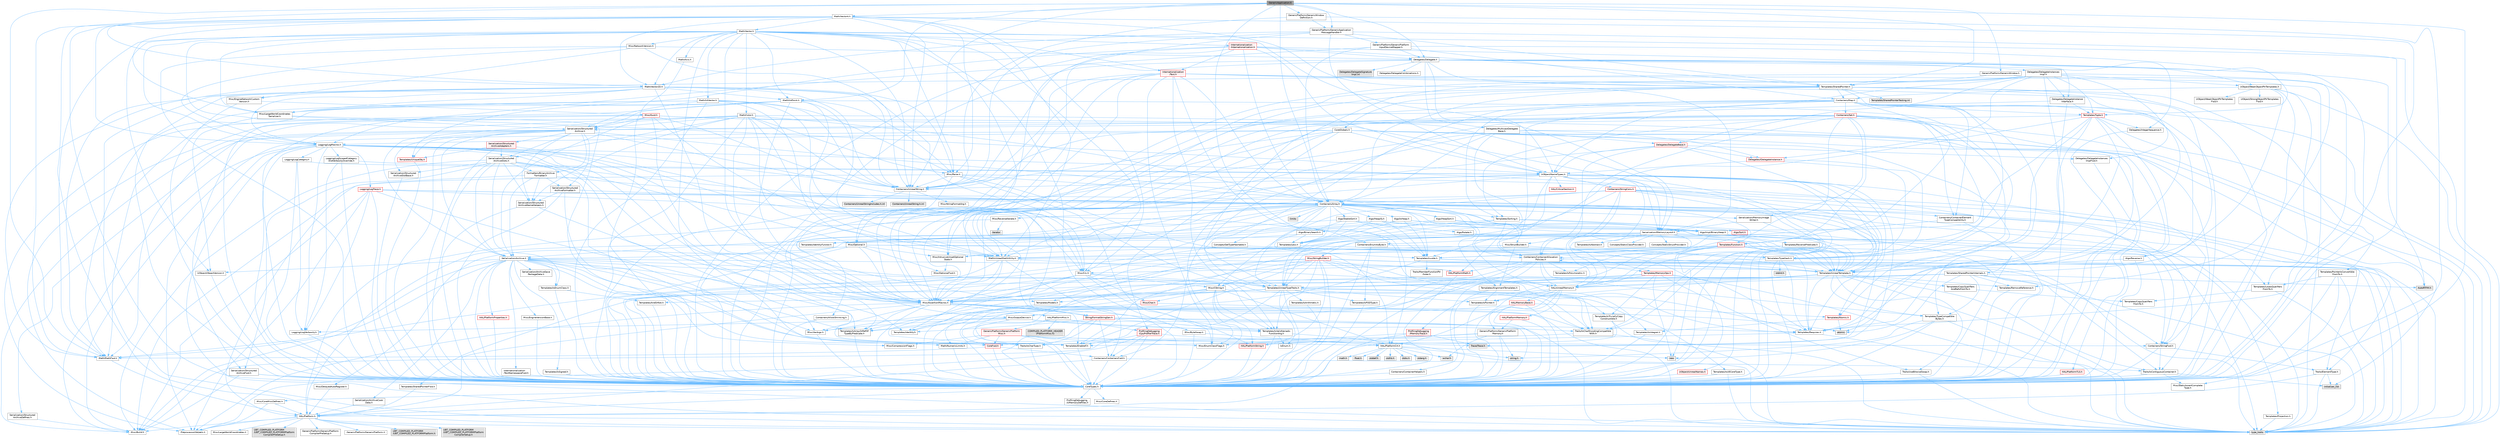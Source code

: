 digraph "GenericApplication.h"
{
 // INTERACTIVE_SVG=YES
 // LATEX_PDF_SIZE
  bgcolor="transparent";
  edge [fontname=Helvetica,fontsize=10,labelfontname=Helvetica,labelfontsize=10];
  node [fontname=Helvetica,fontsize=10,shape=box,height=0.2,width=0.4];
  Node1 [id="Node000001",label="GenericApplication.h",height=0.2,width=0.4,color="gray40", fillcolor="grey60", style="filled", fontcolor="black",tooltip=" "];
  Node1 -> Node2 [id="edge1_Node000001_Node000002",color="steelblue1",style="solid",tooltip=" "];
  Node2 [id="Node000002",label="Containers/Array.h",height=0.2,width=0.4,color="grey40", fillcolor="white", style="filled",URL="$df/dd0/Array_8h.html",tooltip=" "];
  Node2 -> Node3 [id="edge2_Node000002_Node000003",color="steelblue1",style="solid",tooltip=" "];
  Node3 [id="Node000003",label="CoreTypes.h",height=0.2,width=0.4,color="grey40", fillcolor="white", style="filled",URL="$dc/dec/CoreTypes_8h.html",tooltip=" "];
  Node3 -> Node4 [id="edge3_Node000003_Node000004",color="steelblue1",style="solid",tooltip=" "];
  Node4 [id="Node000004",label="HAL/Platform.h",height=0.2,width=0.4,color="grey40", fillcolor="white", style="filled",URL="$d9/dd0/Platform_8h.html",tooltip=" "];
  Node4 -> Node5 [id="edge4_Node000004_Node000005",color="steelblue1",style="solid",tooltip=" "];
  Node5 [id="Node000005",label="Misc/Build.h",height=0.2,width=0.4,color="grey40", fillcolor="white", style="filled",URL="$d3/dbb/Build_8h.html",tooltip=" "];
  Node4 -> Node6 [id="edge5_Node000004_Node000006",color="steelblue1",style="solid",tooltip=" "];
  Node6 [id="Node000006",label="Misc/LargeWorldCoordinates.h",height=0.2,width=0.4,color="grey40", fillcolor="white", style="filled",URL="$d2/dcb/LargeWorldCoordinates_8h.html",tooltip=" "];
  Node4 -> Node7 [id="edge6_Node000004_Node000007",color="steelblue1",style="solid",tooltip=" "];
  Node7 [id="Node000007",label="type_traits",height=0.2,width=0.4,color="grey60", fillcolor="#E0E0E0", style="filled",tooltip=" "];
  Node4 -> Node8 [id="edge7_Node000004_Node000008",color="steelblue1",style="solid",tooltip=" "];
  Node8 [id="Node000008",label="PreprocessorHelpers.h",height=0.2,width=0.4,color="grey40", fillcolor="white", style="filled",URL="$db/ddb/PreprocessorHelpers_8h.html",tooltip=" "];
  Node4 -> Node9 [id="edge8_Node000004_Node000009",color="steelblue1",style="solid",tooltip=" "];
  Node9 [id="Node000009",label="UBT_COMPILED_PLATFORM\l/UBT_COMPILED_PLATFORMPlatform\lCompilerPreSetup.h",height=0.2,width=0.4,color="grey60", fillcolor="#E0E0E0", style="filled",tooltip=" "];
  Node4 -> Node10 [id="edge9_Node000004_Node000010",color="steelblue1",style="solid",tooltip=" "];
  Node10 [id="Node000010",label="GenericPlatform/GenericPlatform\lCompilerPreSetup.h",height=0.2,width=0.4,color="grey40", fillcolor="white", style="filled",URL="$d9/dc8/GenericPlatformCompilerPreSetup_8h.html",tooltip=" "];
  Node4 -> Node11 [id="edge10_Node000004_Node000011",color="steelblue1",style="solid",tooltip=" "];
  Node11 [id="Node000011",label="GenericPlatform/GenericPlatform.h",height=0.2,width=0.4,color="grey40", fillcolor="white", style="filled",URL="$d6/d84/GenericPlatform_8h.html",tooltip=" "];
  Node4 -> Node12 [id="edge11_Node000004_Node000012",color="steelblue1",style="solid",tooltip=" "];
  Node12 [id="Node000012",label="UBT_COMPILED_PLATFORM\l/UBT_COMPILED_PLATFORMPlatform.h",height=0.2,width=0.4,color="grey60", fillcolor="#E0E0E0", style="filled",tooltip=" "];
  Node4 -> Node13 [id="edge12_Node000004_Node000013",color="steelblue1",style="solid",tooltip=" "];
  Node13 [id="Node000013",label="UBT_COMPILED_PLATFORM\l/UBT_COMPILED_PLATFORMPlatform\lCompilerSetup.h",height=0.2,width=0.4,color="grey60", fillcolor="#E0E0E0", style="filled",tooltip=" "];
  Node3 -> Node14 [id="edge13_Node000003_Node000014",color="steelblue1",style="solid",tooltip=" "];
  Node14 [id="Node000014",label="ProfilingDebugging\l/UMemoryDefines.h",height=0.2,width=0.4,color="grey40", fillcolor="white", style="filled",URL="$d2/da2/UMemoryDefines_8h.html",tooltip=" "];
  Node3 -> Node15 [id="edge14_Node000003_Node000015",color="steelblue1",style="solid",tooltip=" "];
  Node15 [id="Node000015",label="Misc/CoreMiscDefines.h",height=0.2,width=0.4,color="grey40", fillcolor="white", style="filled",URL="$da/d38/CoreMiscDefines_8h.html",tooltip=" "];
  Node15 -> Node4 [id="edge15_Node000015_Node000004",color="steelblue1",style="solid",tooltip=" "];
  Node15 -> Node8 [id="edge16_Node000015_Node000008",color="steelblue1",style="solid",tooltip=" "];
  Node3 -> Node16 [id="edge17_Node000003_Node000016",color="steelblue1",style="solid",tooltip=" "];
  Node16 [id="Node000016",label="Misc/CoreDefines.h",height=0.2,width=0.4,color="grey40", fillcolor="white", style="filled",URL="$d3/dd2/CoreDefines_8h.html",tooltip=" "];
  Node2 -> Node17 [id="edge18_Node000002_Node000017",color="steelblue1",style="solid",tooltip=" "];
  Node17 [id="Node000017",label="Misc/AssertionMacros.h",height=0.2,width=0.4,color="grey40", fillcolor="white", style="filled",URL="$d0/dfa/AssertionMacros_8h.html",tooltip=" "];
  Node17 -> Node3 [id="edge19_Node000017_Node000003",color="steelblue1",style="solid",tooltip=" "];
  Node17 -> Node4 [id="edge20_Node000017_Node000004",color="steelblue1",style="solid",tooltip=" "];
  Node17 -> Node18 [id="edge21_Node000017_Node000018",color="steelblue1",style="solid",tooltip=" "];
  Node18 [id="Node000018",label="HAL/PlatformMisc.h",height=0.2,width=0.4,color="grey40", fillcolor="white", style="filled",URL="$d0/df5/PlatformMisc_8h.html",tooltip=" "];
  Node18 -> Node3 [id="edge22_Node000018_Node000003",color="steelblue1",style="solid",tooltip=" "];
  Node18 -> Node19 [id="edge23_Node000018_Node000019",color="steelblue1",style="solid",tooltip=" "];
  Node19 [id="Node000019",label="GenericPlatform/GenericPlatform\lMisc.h",height=0.2,width=0.4,color="red", fillcolor="#FFF0F0", style="filled",URL="$db/d9a/GenericPlatformMisc_8h.html",tooltip=" "];
  Node19 -> Node20 [id="edge24_Node000019_Node000020",color="steelblue1",style="solid",tooltip=" "];
  Node20 [id="Node000020",label="Containers/StringFwd.h",height=0.2,width=0.4,color="grey40", fillcolor="white", style="filled",URL="$df/d37/StringFwd_8h.html",tooltip=" "];
  Node20 -> Node3 [id="edge25_Node000020_Node000003",color="steelblue1",style="solid",tooltip=" "];
  Node20 -> Node21 [id="edge26_Node000020_Node000021",color="steelblue1",style="solid",tooltip=" "];
  Node21 [id="Node000021",label="Traits/ElementType.h",height=0.2,width=0.4,color="grey40", fillcolor="white", style="filled",URL="$d5/d4f/ElementType_8h.html",tooltip=" "];
  Node21 -> Node4 [id="edge27_Node000021_Node000004",color="steelblue1",style="solid",tooltip=" "];
  Node21 -> Node22 [id="edge28_Node000021_Node000022",color="steelblue1",style="solid",tooltip=" "];
  Node22 [id="Node000022",label="initializer_list",height=0.2,width=0.4,color="grey60", fillcolor="#E0E0E0", style="filled",tooltip=" "];
  Node21 -> Node7 [id="edge29_Node000021_Node000007",color="steelblue1",style="solid",tooltip=" "];
  Node20 -> Node23 [id="edge30_Node000020_Node000023",color="steelblue1",style="solid",tooltip=" "];
  Node23 [id="Node000023",label="Traits/IsContiguousContainer.h",height=0.2,width=0.4,color="grey40", fillcolor="white", style="filled",URL="$d5/d3c/IsContiguousContainer_8h.html",tooltip=" "];
  Node23 -> Node3 [id="edge31_Node000023_Node000003",color="steelblue1",style="solid",tooltip=" "];
  Node23 -> Node24 [id="edge32_Node000023_Node000024",color="steelblue1",style="solid",tooltip=" "];
  Node24 [id="Node000024",label="Misc/StaticAssertComplete\lType.h",height=0.2,width=0.4,color="grey40", fillcolor="white", style="filled",URL="$d5/d4e/StaticAssertCompleteType_8h.html",tooltip=" "];
  Node23 -> Node22 [id="edge33_Node000023_Node000022",color="steelblue1",style="solid",tooltip=" "];
  Node19 -> Node25 [id="edge34_Node000019_Node000025",color="steelblue1",style="solid",tooltip=" "];
  Node25 [id="Node000025",label="CoreFwd.h",height=0.2,width=0.4,color="red", fillcolor="#FFF0F0", style="filled",URL="$d1/d1e/CoreFwd_8h.html",tooltip=" "];
  Node25 -> Node3 [id="edge35_Node000025_Node000003",color="steelblue1",style="solid",tooltip=" "];
  Node25 -> Node26 [id="edge36_Node000025_Node000026",color="steelblue1",style="solid",tooltip=" "];
  Node26 [id="Node000026",label="Containers/ContainersFwd.h",height=0.2,width=0.4,color="grey40", fillcolor="white", style="filled",URL="$d4/d0a/ContainersFwd_8h.html",tooltip=" "];
  Node26 -> Node4 [id="edge37_Node000026_Node000004",color="steelblue1",style="solid",tooltip=" "];
  Node26 -> Node3 [id="edge38_Node000026_Node000003",color="steelblue1",style="solid",tooltip=" "];
  Node26 -> Node23 [id="edge39_Node000026_Node000023",color="steelblue1",style="solid",tooltip=" "];
  Node25 -> Node27 [id="edge40_Node000025_Node000027",color="steelblue1",style="solid",tooltip=" "];
  Node27 [id="Node000027",label="Math/MathFwd.h",height=0.2,width=0.4,color="grey40", fillcolor="white", style="filled",URL="$d2/d10/MathFwd_8h.html",tooltip=" "];
  Node27 -> Node4 [id="edge41_Node000027_Node000004",color="steelblue1",style="solid",tooltip=" "];
  Node19 -> Node3 [id="edge42_Node000019_Node000003",color="steelblue1",style="solid",tooltip=" "];
  Node19 -> Node30 [id="edge43_Node000019_Node000030",color="steelblue1",style="solid",tooltip=" "];
  Node30 [id="Node000030",label="HAL/PlatformCrt.h",height=0.2,width=0.4,color="grey40", fillcolor="white", style="filled",URL="$d8/d75/PlatformCrt_8h.html",tooltip=" "];
  Node30 -> Node31 [id="edge44_Node000030_Node000031",color="steelblue1",style="solid",tooltip=" "];
  Node31 [id="Node000031",label="new",height=0.2,width=0.4,color="grey60", fillcolor="#E0E0E0", style="filled",tooltip=" "];
  Node30 -> Node32 [id="edge45_Node000030_Node000032",color="steelblue1",style="solid",tooltip=" "];
  Node32 [id="Node000032",label="wchar.h",height=0.2,width=0.4,color="grey60", fillcolor="#E0E0E0", style="filled",tooltip=" "];
  Node30 -> Node33 [id="edge46_Node000030_Node000033",color="steelblue1",style="solid",tooltip=" "];
  Node33 [id="Node000033",label="stddef.h",height=0.2,width=0.4,color="grey60", fillcolor="#E0E0E0", style="filled",tooltip=" "];
  Node30 -> Node34 [id="edge47_Node000030_Node000034",color="steelblue1",style="solid",tooltip=" "];
  Node34 [id="Node000034",label="stdlib.h",height=0.2,width=0.4,color="grey60", fillcolor="#E0E0E0", style="filled",tooltip=" "];
  Node30 -> Node35 [id="edge48_Node000030_Node000035",color="steelblue1",style="solid",tooltip=" "];
  Node35 [id="Node000035",label="stdio.h",height=0.2,width=0.4,color="grey60", fillcolor="#E0E0E0", style="filled",tooltip=" "];
  Node30 -> Node36 [id="edge49_Node000030_Node000036",color="steelblue1",style="solid",tooltip=" "];
  Node36 [id="Node000036",label="stdarg.h",height=0.2,width=0.4,color="grey60", fillcolor="#E0E0E0", style="filled",tooltip=" "];
  Node30 -> Node37 [id="edge50_Node000030_Node000037",color="steelblue1",style="solid",tooltip=" "];
  Node37 [id="Node000037",label="math.h",height=0.2,width=0.4,color="grey60", fillcolor="#E0E0E0", style="filled",tooltip=" "];
  Node30 -> Node38 [id="edge51_Node000030_Node000038",color="steelblue1",style="solid",tooltip=" "];
  Node38 [id="Node000038",label="float.h",height=0.2,width=0.4,color="grey60", fillcolor="#E0E0E0", style="filled",tooltip=" "];
  Node30 -> Node39 [id="edge52_Node000030_Node000039",color="steelblue1",style="solid",tooltip=" "];
  Node39 [id="Node000039",label="string.h",height=0.2,width=0.4,color="grey60", fillcolor="#E0E0E0", style="filled",tooltip=" "];
  Node19 -> Node40 [id="edge53_Node000019_Node000040",color="steelblue1",style="solid",tooltip=" "];
  Node40 [id="Node000040",label="Math/NumericLimits.h",height=0.2,width=0.4,color="grey40", fillcolor="white", style="filled",URL="$df/d1b/NumericLimits_8h.html",tooltip=" "];
  Node40 -> Node3 [id="edge54_Node000040_Node000003",color="steelblue1",style="solid",tooltip=" "];
  Node19 -> Node41 [id="edge55_Node000019_Node000041",color="steelblue1",style="solid",tooltip=" "];
  Node41 [id="Node000041",label="Misc/CompressionFlags.h",height=0.2,width=0.4,color="grey40", fillcolor="white", style="filled",URL="$d9/d76/CompressionFlags_8h.html",tooltip=" "];
  Node19 -> Node42 [id="edge56_Node000019_Node000042",color="steelblue1",style="solid",tooltip=" "];
  Node42 [id="Node000042",label="Misc/EnumClassFlags.h",height=0.2,width=0.4,color="grey40", fillcolor="white", style="filled",URL="$d8/de7/EnumClassFlags_8h.html",tooltip=" "];
  Node18 -> Node45 [id="edge57_Node000018_Node000045",color="steelblue1",style="solid",tooltip=" "];
  Node45 [id="Node000045",label="COMPILED_PLATFORM_HEADER\l(PlatformMisc.h)",height=0.2,width=0.4,color="grey60", fillcolor="#E0E0E0", style="filled",tooltip=" "];
  Node18 -> Node46 [id="edge58_Node000018_Node000046",color="steelblue1",style="solid",tooltip=" "];
  Node46 [id="Node000046",label="ProfilingDebugging\l/CpuProfilerTrace.h",height=0.2,width=0.4,color="red", fillcolor="#FFF0F0", style="filled",URL="$da/dcb/CpuProfilerTrace_8h.html",tooltip=" "];
  Node46 -> Node3 [id="edge59_Node000046_Node000003",color="steelblue1",style="solid",tooltip=" "];
  Node46 -> Node26 [id="edge60_Node000046_Node000026",color="steelblue1",style="solid",tooltip=" "];
  Node46 -> Node8 [id="edge61_Node000046_Node000008",color="steelblue1",style="solid",tooltip=" "];
  Node46 -> Node5 [id="edge62_Node000046_Node000005",color="steelblue1",style="solid",tooltip=" "];
  Node46 -> Node53 [id="edge63_Node000046_Node000053",color="steelblue1",style="solid",tooltip=" "];
  Node53 [id="Node000053",label="Trace/Trace.h",height=0.2,width=0.4,color="grey60", fillcolor="#E0E0E0", style="filled",tooltip=" "];
  Node17 -> Node8 [id="edge64_Node000017_Node000008",color="steelblue1",style="solid",tooltip=" "];
  Node17 -> Node54 [id="edge65_Node000017_Node000054",color="steelblue1",style="solid",tooltip=" "];
  Node54 [id="Node000054",label="Templates/EnableIf.h",height=0.2,width=0.4,color="grey40", fillcolor="white", style="filled",URL="$d7/d60/EnableIf_8h.html",tooltip=" "];
  Node54 -> Node3 [id="edge66_Node000054_Node000003",color="steelblue1",style="solid",tooltip=" "];
  Node17 -> Node55 [id="edge67_Node000017_Node000055",color="steelblue1",style="solid",tooltip=" "];
  Node55 [id="Node000055",label="Templates/IsArrayOrRefOf\lTypeByPredicate.h",height=0.2,width=0.4,color="grey40", fillcolor="white", style="filled",URL="$d6/da1/IsArrayOrRefOfTypeByPredicate_8h.html",tooltip=" "];
  Node55 -> Node3 [id="edge68_Node000055_Node000003",color="steelblue1",style="solid",tooltip=" "];
  Node17 -> Node56 [id="edge69_Node000017_Node000056",color="steelblue1",style="solid",tooltip=" "];
  Node56 [id="Node000056",label="Templates/IsValidVariadic\lFunctionArg.h",height=0.2,width=0.4,color="grey40", fillcolor="white", style="filled",URL="$d0/dc8/IsValidVariadicFunctionArg_8h.html",tooltip=" "];
  Node56 -> Node3 [id="edge70_Node000056_Node000003",color="steelblue1",style="solid",tooltip=" "];
  Node56 -> Node57 [id="edge71_Node000056_Node000057",color="steelblue1",style="solid",tooltip=" "];
  Node57 [id="Node000057",label="IsEnum.h",height=0.2,width=0.4,color="grey40", fillcolor="white", style="filled",URL="$d4/de5/IsEnum_8h.html",tooltip=" "];
  Node56 -> Node7 [id="edge72_Node000056_Node000007",color="steelblue1",style="solid",tooltip=" "];
  Node17 -> Node58 [id="edge73_Node000017_Node000058",color="steelblue1",style="solid",tooltip=" "];
  Node58 [id="Node000058",label="Traits/IsCharEncodingCompatible\lWith.h",height=0.2,width=0.4,color="grey40", fillcolor="white", style="filled",URL="$df/dd1/IsCharEncodingCompatibleWith_8h.html",tooltip=" "];
  Node58 -> Node7 [id="edge74_Node000058_Node000007",color="steelblue1",style="solid",tooltip=" "];
  Node58 -> Node59 [id="edge75_Node000058_Node000059",color="steelblue1",style="solid",tooltip=" "];
  Node59 [id="Node000059",label="Traits/IsCharType.h",height=0.2,width=0.4,color="grey40", fillcolor="white", style="filled",URL="$db/d51/IsCharType_8h.html",tooltip=" "];
  Node59 -> Node3 [id="edge76_Node000059_Node000003",color="steelblue1",style="solid",tooltip=" "];
  Node17 -> Node60 [id="edge77_Node000017_Node000060",color="steelblue1",style="solid",tooltip=" "];
  Node60 [id="Node000060",label="Misc/VarArgs.h",height=0.2,width=0.4,color="grey40", fillcolor="white", style="filled",URL="$d5/d6f/VarArgs_8h.html",tooltip=" "];
  Node60 -> Node3 [id="edge78_Node000060_Node000003",color="steelblue1",style="solid",tooltip=" "];
  Node17 -> Node61 [id="edge79_Node000017_Node000061",color="steelblue1",style="solid",tooltip=" "];
  Node61 [id="Node000061",label="String/FormatStringSan.h",height=0.2,width=0.4,color="red", fillcolor="#FFF0F0", style="filled",URL="$d3/d8b/FormatStringSan_8h.html",tooltip=" "];
  Node61 -> Node7 [id="edge80_Node000061_Node000007",color="steelblue1",style="solid",tooltip=" "];
  Node61 -> Node3 [id="edge81_Node000061_Node000003",color="steelblue1",style="solid",tooltip=" "];
  Node61 -> Node62 [id="edge82_Node000061_Node000062",color="steelblue1",style="solid",tooltip=" "];
  Node62 [id="Node000062",label="Templates/Requires.h",height=0.2,width=0.4,color="grey40", fillcolor="white", style="filled",URL="$dc/d96/Requires_8h.html",tooltip=" "];
  Node62 -> Node54 [id="edge83_Node000062_Node000054",color="steelblue1",style="solid",tooltip=" "];
  Node62 -> Node7 [id="edge84_Node000062_Node000007",color="steelblue1",style="solid",tooltip=" "];
  Node61 -> Node63 [id="edge85_Node000061_Node000063",color="steelblue1",style="solid",tooltip=" "];
  Node63 [id="Node000063",label="Templates/Identity.h",height=0.2,width=0.4,color="grey40", fillcolor="white", style="filled",URL="$d0/dd5/Identity_8h.html",tooltip=" "];
  Node61 -> Node56 [id="edge86_Node000061_Node000056",color="steelblue1",style="solid",tooltip=" "];
  Node61 -> Node59 [id="edge87_Node000061_Node000059",color="steelblue1",style="solid",tooltip=" "];
  Node61 -> Node26 [id="edge88_Node000061_Node000026",color="steelblue1",style="solid",tooltip=" "];
  Node17 -> Node67 [id="edge89_Node000017_Node000067",color="steelblue1",style="solid",tooltip=" "];
  Node67 [id="Node000067",label="atomic",height=0.2,width=0.4,color="grey60", fillcolor="#E0E0E0", style="filled",tooltip=" "];
  Node2 -> Node68 [id="edge90_Node000002_Node000068",color="steelblue1",style="solid",tooltip=" "];
  Node68 [id="Node000068",label="Misc/IntrusiveUnsetOptional\lState.h",height=0.2,width=0.4,color="grey40", fillcolor="white", style="filled",URL="$d2/d0a/IntrusiveUnsetOptionalState_8h.html",tooltip=" "];
  Node68 -> Node69 [id="edge91_Node000068_Node000069",color="steelblue1",style="solid",tooltip=" "];
  Node69 [id="Node000069",label="Misc/OptionalFwd.h",height=0.2,width=0.4,color="grey40", fillcolor="white", style="filled",URL="$dc/d50/OptionalFwd_8h.html",tooltip=" "];
  Node2 -> Node70 [id="edge92_Node000002_Node000070",color="steelblue1",style="solid",tooltip=" "];
  Node70 [id="Node000070",label="Misc/ReverseIterate.h",height=0.2,width=0.4,color="grey40", fillcolor="white", style="filled",URL="$db/de3/ReverseIterate_8h.html",tooltip=" "];
  Node70 -> Node4 [id="edge93_Node000070_Node000004",color="steelblue1",style="solid",tooltip=" "];
  Node70 -> Node71 [id="edge94_Node000070_Node000071",color="steelblue1",style="solid",tooltip=" "];
  Node71 [id="Node000071",label="iterator",height=0.2,width=0.4,color="grey60", fillcolor="#E0E0E0", style="filled",tooltip=" "];
  Node2 -> Node72 [id="edge95_Node000002_Node000072",color="steelblue1",style="solid",tooltip=" "];
  Node72 [id="Node000072",label="HAL/UnrealMemory.h",height=0.2,width=0.4,color="grey40", fillcolor="white", style="filled",URL="$d9/d96/UnrealMemory_8h.html",tooltip=" "];
  Node72 -> Node3 [id="edge96_Node000072_Node000003",color="steelblue1",style="solid",tooltip=" "];
  Node72 -> Node73 [id="edge97_Node000072_Node000073",color="steelblue1",style="solid",tooltip=" "];
  Node73 [id="Node000073",label="GenericPlatform/GenericPlatform\lMemory.h",height=0.2,width=0.4,color="grey40", fillcolor="white", style="filled",URL="$dd/d22/GenericPlatformMemory_8h.html",tooltip=" "];
  Node73 -> Node25 [id="edge98_Node000073_Node000025",color="steelblue1",style="solid",tooltip=" "];
  Node73 -> Node3 [id="edge99_Node000073_Node000003",color="steelblue1",style="solid",tooltip=" "];
  Node73 -> Node74 [id="edge100_Node000073_Node000074",color="steelblue1",style="solid",tooltip=" "];
  Node74 [id="Node000074",label="HAL/PlatformString.h",height=0.2,width=0.4,color="red", fillcolor="#FFF0F0", style="filled",URL="$db/db5/PlatformString_8h.html",tooltip=" "];
  Node74 -> Node3 [id="edge101_Node000074_Node000003",color="steelblue1",style="solid",tooltip=" "];
  Node73 -> Node39 [id="edge102_Node000073_Node000039",color="steelblue1",style="solid",tooltip=" "];
  Node73 -> Node32 [id="edge103_Node000073_Node000032",color="steelblue1",style="solid",tooltip=" "];
  Node72 -> Node76 [id="edge104_Node000072_Node000076",color="steelblue1",style="solid",tooltip=" "];
  Node76 [id="Node000076",label="HAL/MemoryBase.h",height=0.2,width=0.4,color="red", fillcolor="#FFF0F0", style="filled",URL="$d6/d9f/MemoryBase_8h.html",tooltip=" "];
  Node76 -> Node3 [id="edge105_Node000076_Node000003",color="steelblue1",style="solid",tooltip=" "];
  Node76 -> Node30 [id="edge106_Node000076_Node000030",color="steelblue1",style="solid",tooltip=" "];
  Node76 -> Node78 [id="edge107_Node000076_Node000078",color="steelblue1",style="solid",tooltip=" "];
  Node78 [id="Node000078",label="Misc/OutputDevice.h",height=0.2,width=0.4,color="grey40", fillcolor="white", style="filled",URL="$d7/d32/OutputDevice_8h.html",tooltip=" "];
  Node78 -> Node25 [id="edge108_Node000078_Node000025",color="steelblue1",style="solid",tooltip=" "];
  Node78 -> Node3 [id="edge109_Node000078_Node000003",color="steelblue1",style="solid",tooltip=" "];
  Node78 -> Node79 [id="edge110_Node000078_Node000079",color="steelblue1",style="solid",tooltip=" "];
  Node79 [id="Node000079",label="Logging/LogVerbosity.h",height=0.2,width=0.4,color="grey40", fillcolor="white", style="filled",URL="$d2/d8f/LogVerbosity_8h.html",tooltip=" "];
  Node79 -> Node3 [id="edge111_Node000079_Node000003",color="steelblue1",style="solid",tooltip=" "];
  Node78 -> Node60 [id="edge112_Node000078_Node000060",color="steelblue1",style="solid",tooltip=" "];
  Node78 -> Node55 [id="edge113_Node000078_Node000055",color="steelblue1",style="solid",tooltip=" "];
  Node78 -> Node56 [id="edge114_Node000078_Node000056",color="steelblue1",style="solid",tooltip=" "];
  Node78 -> Node58 [id="edge115_Node000078_Node000058",color="steelblue1",style="solid",tooltip=" "];
  Node76 -> Node80 [id="edge116_Node000076_Node000080",color="steelblue1",style="solid",tooltip=" "];
  Node80 [id="Node000080",label="Templates/Atomic.h",height=0.2,width=0.4,color="red", fillcolor="#FFF0F0", style="filled",URL="$d3/d91/Atomic_8h.html",tooltip=" "];
  Node80 -> Node83 [id="edge117_Node000080_Node000083",color="steelblue1",style="solid",tooltip=" "];
  Node83 [id="Node000083",label="Templates/IsIntegral.h",height=0.2,width=0.4,color="grey40", fillcolor="white", style="filled",URL="$da/d64/IsIntegral_8h.html",tooltip=" "];
  Node83 -> Node3 [id="edge118_Node000083_Node000003",color="steelblue1",style="solid",tooltip=" "];
  Node80 -> Node67 [id="edge119_Node000080_Node000067",color="steelblue1",style="solid",tooltip=" "];
  Node72 -> Node89 [id="edge120_Node000072_Node000089",color="steelblue1",style="solid",tooltip=" "];
  Node89 [id="Node000089",label="HAL/PlatformMemory.h",height=0.2,width=0.4,color="red", fillcolor="#FFF0F0", style="filled",URL="$de/d68/PlatformMemory_8h.html",tooltip=" "];
  Node89 -> Node3 [id="edge121_Node000089_Node000003",color="steelblue1",style="solid",tooltip=" "];
  Node89 -> Node73 [id="edge122_Node000089_Node000073",color="steelblue1",style="solid",tooltip=" "];
  Node72 -> Node91 [id="edge123_Node000072_Node000091",color="steelblue1",style="solid",tooltip=" "];
  Node91 [id="Node000091",label="ProfilingDebugging\l/MemoryTrace.h",height=0.2,width=0.4,color="red", fillcolor="#FFF0F0", style="filled",URL="$da/dd7/MemoryTrace_8h.html",tooltip=" "];
  Node91 -> Node4 [id="edge124_Node000091_Node000004",color="steelblue1",style="solid",tooltip=" "];
  Node91 -> Node42 [id="edge125_Node000091_Node000042",color="steelblue1",style="solid",tooltip=" "];
  Node91 -> Node53 [id="edge126_Node000091_Node000053",color="steelblue1",style="solid",tooltip=" "];
  Node72 -> Node92 [id="edge127_Node000072_Node000092",color="steelblue1",style="solid",tooltip=" "];
  Node92 [id="Node000092",label="Templates/IsPointer.h",height=0.2,width=0.4,color="grey40", fillcolor="white", style="filled",URL="$d7/d05/IsPointer_8h.html",tooltip=" "];
  Node92 -> Node3 [id="edge128_Node000092_Node000003",color="steelblue1",style="solid",tooltip=" "];
  Node2 -> Node93 [id="edge129_Node000002_Node000093",color="steelblue1",style="solid",tooltip=" "];
  Node93 [id="Node000093",label="Templates/UnrealTypeTraits.h",height=0.2,width=0.4,color="grey40", fillcolor="white", style="filled",URL="$d2/d2d/UnrealTypeTraits_8h.html",tooltip=" "];
  Node93 -> Node3 [id="edge130_Node000093_Node000003",color="steelblue1",style="solid",tooltip=" "];
  Node93 -> Node92 [id="edge131_Node000093_Node000092",color="steelblue1",style="solid",tooltip=" "];
  Node93 -> Node17 [id="edge132_Node000093_Node000017",color="steelblue1",style="solid",tooltip=" "];
  Node93 -> Node85 [id="edge133_Node000093_Node000085",color="steelblue1",style="solid",tooltip=" "];
  Node85 [id="Node000085",label="Templates/AndOrNot.h",height=0.2,width=0.4,color="grey40", fillcolor="white", style="filled",URL="$db/d0a/AndOrNot_8h.html",tooltip=" "];
  Node85 -> Node3 [id="edge134_Node000085_Node000003",color="steelblue1",style="solid",tooltip=" "];
  Node93 -> Node54 [id="edge135_Node000093_Node000054",color="steelblue1",style="solid",tooltip=" "];
  Node93 -> Node94 [id="edge136_Node000093_Node000094",color="steelblue1",style="solid",tooltip=" "];
  Node94 [id="Node000094",label="Templates/IsArithmetic.h",height=0.2,width=0.4,color="grey40", fillcolor="white", style="filled",URL="$d2/d5d/IsArithmetic_8h.html",tooltip=" "];
  Node94 -> Node3 [id="edge137_Node000094_Node000003",color="steelblue1",style="solid",tooltip=" "];
  Node93 -> Node57 [id="edge138_Node000093_Node000057",color="steelblue1",style="solid",tooltip=" "];
  Node93 -> Node95 [id="edge139_Node000093_Node000095",color="steelblue1",style="solid",tooltip=" "];
  Node95 [id="Node000095",label="Templates/Models.h",height=0.2,width=0.4,color="grey40", fillcolor="white", style="filled",URL="$d3/d0c/Models_8h.html",tooltip=" "];
  Node95 -> Node63 [id="edge140_Node000095_Node000063",color="steelblue1",style="solid",tooltip=" "];
  Node93 -> Node96 [id="edge141_Node000093_Node000096",color="steelblue1",style="solid",tooltip=" "];
  Node96 [id="Node000096",label="Templates/IsPODType.h",height=0.2,width=0.4,color="grey40", fillcolor="white", style="filled",URL="$d7/db1/IsPODType_8h.html",tooltip=" "];
  Node96 -> Node3 [id="edge142_Node000096_Node000003",color="steelblue1",style="solid",tooltip=" "];
  Node93 -> Node97 [id="edge143_Node000093_Node000097",color="steelblue1",style="solid",tooltip=" "];
  Node97 [id="Node000097",label="Templates/IsUECoreType.h",height=0.2,width=0.4,color="grey40", fillcolor="white", style="filled",URL="$d1/db8/IsUECoreType_8h.html",tooltip=" "];
  Node97 -> Node3 [id="edge144_Node000097_Node000003",color="steelblue1",style="solid",tooltip=" "];
  Node97 -> Node7 [id="edge145_Node000097_Node000007",color="steelblue1",style="solid",tooltip=" "];
  Node93 -> Node86 [id="edge146_Node000093_Node000086",color="steelblue1",style="solid",tooltip=" "];
  Node86 [id="Node000086",label="Templates/IsTriviallyCopy\lConstructible.h",height=0.2,width=0.4,color="grey40", fillcolor="white", style="filled",URL="$d3/d78/IsTriviallyCopyConstructible_8h.html",tooltip=" "];
  Node86 -> Node3 [id="edge147_Node000086_Node000003",color="steelblue1",style="solid",tooltip=" "];
  Node86 -> Node7 [id="edge148_Node000086_Node000007",color="steelblue1",style="solid",tooltip=" "];
  Node2 -> Node98 [id="edge149_Node000002_Node000098",color="steelblue1",style="solid",tooltip=" "];
  Node98 [id="Node000098",label="Templates/UnrealTemplate.h",height=0.2,width=0.4,color="grey40", fillcolor="white", style="filled",URL="$d4/d24/UnrealTemplate_8h.html",tooltip=" "];
  Node98 -> Node3 [id="edge150_Node000098_Node000003",color="steelblue1",style="solid",tooltip=" "];
  Node98 -> Node92 [id="edge151_Node000098_Node000092",color="steelblue1",style="solid",tooltip=" "];
  Node98 -> Node72 [id="edge152_Node000098_Node000072",color="steelblue1",style="solid",tooltip=" "];
  Node98 -> Node99 [id="edge153_Node000098_Node000099",color="steelblue1",style="solid",tooltip=" "];
  Node99 [id="Node000099",label="Templates/CopyQualifiers\lAndRefsFromTo.h",height=0.2,width=0.4,color="grey40", fillcolor="white", style="filled",URL="$d3/db3/CopyQualifiersAndRefsFromTo_8h.html",tooltip=" "];
  Node99 -> Node100 [id="edge154_Node000099_Node000100",color="steelblue1",style="solid",tooltip=" "];
  Node100 [id="Node000100",label="Templates/CopyQualifiers\lFromTo.h",height=0.2,width=0.4,color="grey40", fillcolor="white", style="filled",URL="$d5/db4/CopyQualifiersFromTo_8h.html",tooltip=" "];
  Node98 -> Node93 [id="edge155_Node000098_Node000093",color="steelblue1",style="solid",tooltip=" "];
  Node98 -> Node101 [id="edge156_Node000098_Node000101",color="steelblue1",style="solid",tooltip=" "];
  Node101 [id="Node000101",label="Templates/RemoveReference.h",height=0.2,width=0.4,color="grey40", fillcolor="white", style="filled",URL="$da/dbe/RemoveReference_8h.html",tooltip=" "];
  Node101 -> Node3 [id="edge157_Node000101_Node000003",color="steelblue1",style="solid",tooltip=" "];
  Node98 -> Node62 [id="edge158_Node000098_Node000062",color="steelblue1",style="solid",tooltip=" "];
  Node98 -> Node102 [id="edge159_Node000098_Node000102",color="steelblue1",style="solid",tooltip=" "];
  Node102 [id="Node000102",label="Templates/TypeCompatible\lBytes.h",height=0.2,width=0.4,color="grey40", fillcolor="white", style="filled",URL="$df/d0a/TypeCompatibleBytes_8h.html",tooltip=" "];
  Node102 -> Node3 [id="edge160_Node000102_Node000003",color="steelblue1",style="solid",tooltip=" "];
  Node102 -> Node39 [id="edge161_Node000102_Node000039",color="steelblue1",style="solid",tooltip=" "];
  Node102 -> Node31 [id="edge162_Node000102_Node000031",color="steelblue1",style="solid",tooltip=" "];
  Node102 -> Node7 [id="edge163_Node000102_Node000007",color="steelblue1",style="solid",tooltip=" "];
  Node98 -> Node63 [id="edge164_Node000098_Node000063",color="steelblue1",style="solid",tooltip=" "];
  Node98 -> Node23 [id="edge165_Node000098_Node000023",color="steelblue1",style="solid",tooltip=" "];
  Node98 -> Node103 [id="edge166_Node000098_Node000103",color="steelblue1",style="solid",tooltip=" "];
  Node103 [id="Node000103",label="Traits/UseBitwiseSwap.h",height=0.2,width=0.4,color="grey40", fillcolor="white", style="filled",URL="$db/df3/UseBitwiseSwap_8h.html",tooltip=" "];
  Node103 -> Node3 [id="edge167_Node000103_Node000003",color="steelblue1",style="solid",tooltip=" "];
  Node103 -> Node7 [id="edge168_Node000103_Node000007",color="steelblue1",style="solid",tooltip=" "];
  Node98 -> Node7 [id="edge169_Node000098_Node000007",color="steelblue1",style="solid",tooltip=" "];
  Node2 -> Node104 [id="edge170_Node000002_Node000104",color="steelblue1",style="solid",tooltip=" "];
  Node104 [id="Node000104",label="Containers/AllowShrinking.h",height=0.2,width=0.4,color="grey40", fillcolor="white", style="filled",URL="$d7/d1a/AllowShrinking_8h.html",tooltip=" "];
  Node104 -> Node3 [id="edge171_Node000104_Node000003",color="steelblue1",style="solid",tooltip=" "];
  Node2 -> Node105 [id="edge172_Node000002_Node000105",color="steelblue1",style="solid",tooltip=" "];
  Node105 [id="Node000105",label="Containers/ContainerAllocation\lPolicies.h",height=0.2,width=0.4,color="grey40", fillcolor="white", style="filled",URL="$d7/dff/ContainerAllocationPolicies_8h.html",tooltip=" "];
  Node105 -> Node3 [id="edge173_Node000105_Node000003",color="steelblue1",style="solid",tooltip=" "];
  Node105 -> Node106 [id="edge174_Node000105_Node000106",color="steelblue1",style="solid",tooltip=" "];
  Node106 [id="Node000106",label="Containers/ContainerHelpers.h",height=0.2,width=0.4,color="grey40", fillcolor="white", style="filled",URL="$d7/d33/ContainerHelpers_8h.html",tooltip=" "];
  Node106 -> Node3 [id="edge175_Node000106_Node000003",color="steelblue1",style="solid",tooltip=" "];
  Node105 -> Node105 [id="edge176_Node000105_Node000105",color="steelblue1",style="solid",tooltip=" "];
  Node105 -> Node107 [id="edge177_Node000105_Node000107",color="steelblue1",style="solid",tooltip=" "];
  Node107 [id="Node000107",label="HAL/PlatformMath.h",height=0.2,width=0.4,color="red", fillcolor="#FFF0F0", style="filled",URL="$dc/d53/PlatformMath_8h.html",tooltip=" "];
  Node107 -> Node3 [id="edge178_Node000107_Node000003",color="steelblue1",style="solid",tooltip=" "];
  Node105 -> Node72 [id="edge179_Node000105_Node000072",color="steelblue1",style="solid",tooltip=" "];
  Node105 -> Node40 [id="edge180_Node000105_Node000040",color="steelblue1",style="solid",tooltip=" "];
  Node105 -> Node17 [id="edge181_Node000105_Node000017",color="steelblue1",style="solid",tooltip=" "];
  Node105 -> Node115 [id="edge182_Node000105_Node000115",color="steelblue1",style="solid",tooltip=" "];
  Node115 [id="Node000115",label="Templates/IsPolymorphic.h",height=0.2,width=0.4,color="grey40", fillcolor="white", style="filled",URL="$dc/d20/IsPolymorphic_8h.html",tooltip=" "];
  Node105 -> Node116 [id="edge183_Node000105_Node000116",color="steelblue1",style="solid",tooltip=" "];
  Node116 [id="Node000116",label="Templates/MemoryOps.h",height=0.2,width=0.4,color="red", fillcolor="#FFF0F0", style="filled",URL="$db/dea/MemoryOps_8h.html",tooltip=" "];
  Node116 -> Node3 [id="edge184_Node000116_Node000003",color="steelblue1",style="solid",tooltip=" "];
  Node116 -> Node72 [id="edge185_Node000116_Node000072",color="steelblue1",style="solid",tooltip=" "];
  Node116 -> Node86 [id="edge186_Node000116_Node000086",color="steelblue1",style="solid",tooltip=" "];
  Node116 -> Node62 [id="edge187_Node000116_Node000062",color="steelblue1",style="solid",tooltip=" "];
  Node116 -> Node93 [id="edge188_Node000116_Node000093",color="steelblue1",style="solid",tooltip=" "];
  Node116 -> Node103 [id="edge189_Node000116_Node000103",color="steelblue1",style="solid",tooltip=" "];
  Node116 -> Node31 [id="edge190_Node000116_Node000031",color="steelblue1",style="solid",tooltip=" "];
  Node116 -> Node7 [id="edge191_Node000116_Node000007",color="steelblue1",style="solid",tooltip=" "];
  Node105 -> Node102 [id="edge192_Node000105_Node000102",color="steelblue1",style="solid",tooltip=" "];
  Node105 -> Node7 [id="edge193_Node000105_Node000007",color="steelblue1",style="solid",tooltip=" "];
  Node2 -> Node117 [id="edge194_Node000002_Node000117",color="steelblue1",style="solid",tooltip=" "];
  Node117 [id="Node000117",label="Containers/ContainerElement\lTypeCompatibility.h",height=0.2,width=0.4,color="grey40", fillcolor="white", style="filled",URL="$df/ddf/ContainerElementTypeCompatibility_8h.html",tooltip=" "];
  Node117 -> Node3 [id="edge195_Node000117_Node000003",color="steelblue1",style="solid",tooltip=" "];
  Node117 -> Node93 [id="edge196_Node000117_Node000093",color="steelblue1",style="solid",tooltip=" "];
  Node2 -> Node118 [id="edge197_Node000002_Node000118",color="steelblue1",style="solid",tooltip=" "];
  Node118 [id="Node000118",label="Serialization/Archive.h",height=0.2,width=0.4,color="grey40", fillcolor="white", style="filled",URL="$d7/d3b/Archive_8h.html",tooltip=" "];
  Node118 -> Node25 [id="edge198_Node000118_Node000025",color="steelblue1",style="solid",tooltip=" "];
  Node118 -> Node3 [id="edge199_Node000118_Node000003",color="steelblue1",style="solid",tooltip=" "];
  Node118 -> Node119 [id="edge200_Node000118_Node000119",color="steelblue1",style="solid",tooltip=" "];
  Node119 [id="Node000119",label="HAL/PlatformProperties.h",height=0.2,width=0.4,color="red", fillcolor="#FFF0F0", style="filled",URL="$d9/db0/PlatformProperties_8h.html",tooltip=" "];
  Node119 -> Node3 [id="edge201_Node000119_Node000003",color="steelblue1",style="solid",tooltip=" "];
  Node118 -> Node122 [id="edge202_Node000118_Node000122",color="steelblue1",style="solid",tooltip=" "];
  Node122 [id="Node000122",label="Internationalization\l/TextNamespaceFwd.h",height=0.2,width=0.4,color="grey40", fillcolor="white", style="filled",URL="$d8/d97/TextNamespaceFwd_8h.html",tooltip=" "];
  Node122 -> Node3 [id="edge203_Node000122_Node000003",color="steelblue1",style="solid",tooltip=" "];
  Node118 -> Node27 [id="edge204_Node000118_Node000027",color="steelblue1",style="solid",tooltip=" "];
  Node118 -> Node17 [id="edge205_Node000118_Node000017",color="steelblue1",style="solid",tooltip=" "];
  Node118 -> Node5 [id="edge206_Node000118_Node000005",color="steelblue1",style="solid",tooltip=" "];
  Node118 -> Node41 [id="edge207_Node000118_Node000041",color="steelblue1",style="solid",tooltip=" "];
  Node118 -> Node123 [id="edge208_Node000118_Node000123",color="steelblue1",style="solid",tooltip=" "];
  Node123 [id="Node000123",label="Misc/EngineVersionBase.h",height=0.2,width=0.4,color="grey40", fillcolor="white", style="filled",URL="$d5/d2b/EngineVersionBase_8h.html",tooltip=" "];
  Node123 -> Node3 [id="edge209_Node000123_Node000003",color="steelblue1",style="solid",tooltip=" "];
  Node118 -> Node60 [id="edge210_Node000118_Node000060",color="steelblue1",style="solid",tooltip=" "];
  Node118 -> Node124 [id="edge211_Node000118_Node000124",color="steelblue1",style="solid",tooltip=" "];
  Node124 [id="Node000124",label="Serialization/ArchiveCook\lData.h",height=0.2,width=0.4,color="grey40", fillcolor="white", style="filled",URL="$dc/db6/ArchiveCookData_8h.html",tooltip=" "];
  Node124 -> Node4 [id="edge212_Node000124_Node000004",color="steelblue1",style="solid",tooltip=" "];
  Node118 -> Node125 [id="edge213_Node000118_Node000125",color="steelblue1",style="solid",tooltip=" "];
  Node125 [id="Node000125",label="Serialization/ArchiveSave\lPackageData.h",height=0.2,width=0.4,color="grey40", fillcolor="white", style="filled",URL="$d1/d37/ArchiveSavePackageData_8h.html",tooltip=" "];
  Node118 -> Node54 [id="edge214_Node000118_Node000054",color="steelblue1",style="solid",tooltip=" "];
  Node118 -> Node55 [id="edge215_Node000118_Node000055",color="steelblue1",style="solid",tooltip=" "];
  Node118 -> Node126 [id="edge216_Node000118_Node000126",color="steelblue1",style="solid",tooltip=" "];
  Node126 [id="Node000126",label="Templates/IsEnumClass.h",height=0.2,width=0.4,color="grey40", fillcolor="white", style="filled",URL="$d7/d15/IsEnumClass_8h.html",tooltip=" "];
  Node126 -> Node3 [id="edge217_Node000126_Node000003",color="steelblue1",style="solid",tooltip=" "];
  Node126 -> Node85 [id="edge218_Node000126_Node000085",color="steelblue1",style="solid",tooltip=" "];
  Node118 -> Node112 [id="edge219_Node000118_Node000112",color="steelblue1",style="solid",tooltip=" "];
  Node112 [id="Node000112",label="Templates/IsSigned.h",height=0.2,width=0.4,color="grey40", fillcolor="white", style="filled",URL="$d8/dd8/IsSigned_8h.html",tooltip=" "];
  Node112 -> Node3 [id="edge220_Node000112_Node000003",color="steelblue1",style="solid",tooltip=" "];
  Node118 -> Node56 [id="edge221_Node000118_Node000056",color="steelblue1",style="solid",tooltip=" "];
  Node118 -> Node98 [id="edge222_Node000118_Node000098",color="steelblue1",style="solid",tooltip=" "];
  Node118 -> Node58 [id="edge223_Node000118_Node000058",color="steelblue1",style="solid",tooltip=" "];
  Node118 -> Node127 [id="edge224_Node000118_Node000127",color="steelblue1",style="solid",tooltip=" "];
  Node127 [id="Node000127",label="UObject/ObjectVersion.h",height=0.2,width=0.4,color="grey40", fillcolor="white", style="filled",URL="$da/d63/ObjectVersion_8h.html",tooltip=" "];
  Node127 -> Node3 [id="edge225_Node000127_Node000003",color="steelblue1",style="solid",tooltip=" "];
  Node2 -> Node128 [id="edge226_Node000002_Node000128",color="steelblue1",style="solid",tooltip=" "];
  Node128 [id="Node000128",label="Serialization/MemoryImage\lWriter.h",height=0.2,width=0.4,color="grey40", fillcolor="white", style="filled",URL="$d0/d08/MemoryImageWriter_8h.html",tooltip=" "];
  Node128 -> Node3 [id="edge227_Node000128_Node000003",color="steelblue1",style="solid",tooltip=" "];
  Node128 -> Node129 [id="edge228_Node000128_Node000129",color="steelblue1",style="solid",tooltip=" "];
  Node129 [id="Node000129",label="Serialization/MemoryLayout.h",height=0.2,width=0.4,color="grey40", fillcolor="white", style="filled",URL="$d7/d66/MemoryLayout_8h.html",tooltip=" "];
  Node129 -> Node130 [id="edge229_Node000129_Node000130",color="steelblue1",style="solid",tooltip=" "];
  Node130 [id="Node000130",label="Concepts/StaticClassProvider.h",height=0.2,width=0.4,color="grey40", fillcolor="white", style="filled",URL="$dd/d83/StaticClassProvider_8h.html",tooltip=" "];
  Node129 -> Node131 [id="edge230_Node000129_Node000131",color="steelblue1",style="solid",tooltip=" "];
  Node131 [id="Node000131",label="Concepts/StaticStructProvider.h",height=0.2,width=0.4,color="grey40", fillcolor="white", style="filled",URL="$d5/d77/StaticStructProvider_8h.html",tooltip=" "];
  Node129 -> Node132 [id="edge231_Node000129_Node000132",color="steelblue1",style="solid",tooltip=" "];
  Node132 [id="Node000132",label="Containers/EnumAsByte.h",height=0.2,width=0.4,color="grey40", fillcolor="white", style="filled",URL="$d6/d9a/EnumAsByte_8h.html",tooltip=" "];
  Node132 -> Node3 [id="edge232_Node000132_Node000003",color="steelblue1",style="solid",tooltip=" "];
  Node132 -> Node96 [id="edge233_Node000132_Node000096",color="steelblue1",style="solid",tooltip=" "];
  Node132 -> Node133 [id="edge234_Node000132_Node000133",color="steelblue1",style="solid",tooltip=" "];
  Node133 [id="Node000133",label="Templates/TypeHash.h",height=0.2,width=0.4,color="grey40", fillcolor="white", style="filled",URL="$d1/d62/TypeHash_8h.html",tooltip=" "];
  Node133 -> Node3 [id="edge235_Node000133_Node000003",color="steelblue1",style="solid",tooltip=" "];
  Node133 -> Node62 [id="edge236_Node000133_Node000062",color="steelblue1",style="solid",tooltip=" "];
  Node133 -> Node134 [id="edge237_Node000133_Node000134",color="steelblue1",style="solid",tooltip=" "];
  Node134 [id="Node000134",label="Misc/Crc.h",height=0.2,width=0.4,color="grey40", fillcolor="white", style="filled",URL="$d4/dd2/Crc_8h.html",tooltip=" "];
  Node134 -> Node3 [id="edge238_Node000134_Node000003",color="steelblue1",style="solid",tooltip=" "];
  Node134 -> Node74 [id="edge239_Node000134_Node000074",color="steelblue1",style="solid",tooltip=" "];
  Node134 -> Node17 [id="edge240_Node000134_Node000017",color="steelblue1",style="solid",tooltip=" "];
  Node134 -> Node135 [id="edge241_Node000134_Node000135",color="steelblue1",style="solid",tooltip=" "];
  Node135 [id="Node000135",label="Misc/CString.h",height=0.2,width=0.4,color="grey40", fillcolor="white", style="filled",URL="$d2/d49/CString_8h.html",tooltip=" "];
  Node135 -> Node3 [id="edge242_Node000135_Node000003",color="steelblue1",style="solid",tooltip=" "];
  Node135 -> Node30 [id="edge243_Node000135_Node000030",color="steelblue1",style="solid",tooltip=" "];
  Node135 -> Node74 [id="edge244_Node000135_Node000074",color="steelblue1",style="solid",tooltip=" "];
  Node135 -> Node17 [id="edge245_Node000135_Node000017",color="steelblue1",style="solid",tooltip=" "];
  Node135 -> Node136 [id="edge246_Node000135_Node000136",color="steelblue1",style="solid",tooltip=" "];
  Node136 [id="Node000136",label="Misc/Char.h",height=0.2,width=0.4,color="red", fillcolor="#FFF0F0", style="filled",URL="$d0/d58/Char_8h.html",tooltip=" "];
  Node136 -> Node3 [id="edge247_Node000136_Node000003",color="steelblue1",style="solid",tooltip=" "];
  Node136 -> Node7 [id="edge248_Node000136_Node000007",color="steelblue1",style="solid",tooltip=" "];
  Node135 -> Node60 [id="edge249_Node000135_Node000060",color="steelblue1",style="solid",tooltip=" "];
  Node135 -> Node55 [id="edge250_Node000135_Node000055",color="steelblue1",style="solid",tooltip=" "];
  Node135 -> Node56 [id="edge251_Node000135_Node000056",color="steelblue1",style="solid",tooltip=" "];
  Node135 -> Node58 [id="edge252_Node000135_Node000058",color="steelblue1",style="solid",tooltip=" "];
  Node134 -> Node136 [id="edge253_Node000134_Node000136",color="steelblue1",style="solid",tooltip=" "];
  Node134 -> Node93 [id="edge254_Node000134_Node000093",color="steelblue1",style="solid",tooltip=" "];
  Node134 -> Node59 [id="edge255_Node000134_Node000059",color="steelblue1",style="solid",tooltip=" "];
  Node133 -> Node139 [id="edge256_Node000133_Node000139",color="steelblue1",style="solid",tooltip=" "];
  Node139 [id="Node000139",label="stdint.h",height=0.2,width=0.4,color="grey60", fillcolor="#E0E0E0", style="filled",tooltip=" "];
  Node133 -> Node7 [id="edge257_Node000133_Node000007",color="steelblue1",style="solid",tooltip=" "];
  Node129 -> Node20 [id="edge258_Node000129_Node000020",color="steelblue1",style="solid",tooltip=" "];
  Node129 -> Node72 [id="edge259_Node000129_Node000072",color="steelblue1",style="solid",tooltip=" "];
  Node129 -> Node140 [id="edge260_Node000129_Node000140",color="steelblue1",style="solid",tooltip=" "];
  Node140 [id="Node000140",label="Misc/DelayedAutoRegister.h",height=0.2,width=0.4,color="grey40", fillcolor="white", style="filled",URL="$d1/dda/DelayedAutoRegister_8h.html",tooltip=" "];
  Node140 -> Node4 [id="edge261_Node000140_Node000004",color="steelblue1",style="solid",tooltip=" "];
  Node129 -> Node54 [id="edge262_Node000129_Node000054",color="steelblue1",style="solid",tooltip=" "];
  Node129 -> Node141 [id="edge263_Node000129_Node000141",color="steelblue1",style="solid",tooltip=" "];
  Node141 [id="Node000141",label="Templates/IsAbstract.h",height=0.2,width=0.4,color="grey40", fillcolor="white", style="filled",URL="$d8/db7/IsAbstract_8h.html",tooltip=" "];
  Node129 -> Node115 [id="edge264_Node000129_Node000115",color="steelblue1",style="solid",tooltip=" "];
  Node129 -> Node95 [id="edge265_Node000129_Node000095",color="steelblue1",style="solid",tooltip=" "];
  Node129 -> Node98 [id="edge266_Node000129_Node000098",color="steelblue1",style="solid",tooltip=" "];
  Node2 -> Node142 [id="edge267_Node000002_Node000142",color="steelblue1",style="solid",tooltip=" "];
  Node142 [id="Node000142",label="Algo/Heapify.h",height=0.2,width=0.4,color="grey40", fillcolor="white", style="filled",URL="$d0/d2a/Heapify_8h.html",tooltip=" "];
  Node142 -> Node143 [id="edge268_Node000142_Node000143",color="steelblue1",style="solid",tooltip=" "];
  Node143 [id="Node000143",label="Algo/Impl/BinaryHeap.h",height=0.2,width=0.4,color="grey40", fillcolor="white", style="filled",URL="$d7/da3/Algo_2Impl_2BinaryHeap_8h.html",tooltip=" "];
  Node143 -> Node144 [id="edge269_Node000143_Node000144",color="steelblue1",style="solid",tooltip=" "];
  Node144 [id="Node000144",label="Templates/Invoke.h",height=0.2,width=0.4,color="grey40", fillcolor="white", style="filled",URL="$d7/deb/Invoke_8h.html",tooltip=" "];
  Node144 -> Node3 [id="edge270_Node000144_Node000003",color="steelblue1",style="solid",tooltip=" "];
  Node144 -> Node145 [id="edge271_Node000144_Node000145",color="steelblue1",style="solid",tooltip=" "];
  Node145 [id="Node000145",label="Traits/MemberFunctionPtr\lOuter.h",height=0.2,width=0.4,color="grey40", fillcolor="white", style="filled",URL="$db/da7/MemberFunctionPtrOuter_8h.html",tooltip=" "];
  Node144 -> Node98 [id="edge272_Node000144_Node000098",color="steelblue1",style="solid",tooltip=" "];
  Node144 -> Node7 [id="edge273_Node000144_Node000007",color="steelblue1",style="solid",tooltip=" "];
  Node143 -> Node146 [id="edge274_Node000143_Node000146",color="steelblue1",style="solid",tooltip=" "];
  Node146 [id="Node000146",label="Templates/Projection.h",height=0.2,width=0.4,color="grey40", fillcolor="white", style="filled",URL="$d7/df0/Projection_8h.html",tooltip=" "];
  Node146 -> Node7 [id="edge275_Node000146_Node000007",color="steelblue1",style="solid",tooltip=" "];
  Node143 -> Node147 [id="edge276_Node000143_Node000147",color="steelblue1",style="solid",tooltip=" "];
  Node147 [id="Node000147",label="Templates/ReversePredicate.h",height=0.2,width=0.4,color="grey40", fillcolor="white", style="filled",URL="$d8/d28/ReversePredicate_8h.html",tooltip=" "];
  Node147 -> Node144 [id="edge277_Node000147_Node000144",color="steelblue1",style="solid",tooltip=" "];
  Node147 -> Node98 [id="edge278_Node000147_Node000098",color="steelblue1",style="solid",tooltip=" "];
  Node143 -> Node7 [id="edge279_Node000143_Node000007",color="steelblue1",style="solid",tooltip=" "];
  Node142 -> Node148 [id="edge280_Node000142_Node000148",color="steelblue1",style="solid",tooltip=" "];
  Node148 [id="Node000148",label="Templates/IdentityFunctor.h",height=0.2,width=0.4,color="grey40", fillcolor="white", style="filled",URL="$d7/d2e/IdentityFunctor_8h.html",tooltip=" "];
  Node148 -> Node4 [id="edge281_Node000148_Node000004",color="steelblue1",style="solid",tooltip=" "];
  Node142 -> Node144 [id="edge282_Node000142_Node000144",color="steelblue1",style="solid",tooltip=" "];
  Node142 -> Node149 [id="edge283_Node000142_Node000149",color="steelblue1",style="solid",tooltip=" "];
  Node149 [id="Node000149",label="Templates/Less.h",height=0.2,width=0.4,color="grey40", fillcolor="white", style="filled",URL="$de/dc8/Less_8h.html",tooltip=" "];
  Node149 -> Node3 [id="edge284_Node000149_Node000003",color="steelblue1",style="solid",tooltip=" "];
  Node149 -> Node98 [id="edge285_Node000149_Node000098",color="steelblue1",style="solid",tooltip=" "];
  Node142 -> Node98 [id="edge286_Node000142_Node000098",color="steelblue1",style="solid",tooltip=" "];
  Node2 -> Node150 [id="edge287_Node000002_Node000150",color="steelblue1",style="solid",tooltip=" "];
  Node150 [id="Node000150",label="Algo/HeapSort.h",height=0.2,width=0.4,color="grey40", fillcolor="white", style="filled",URL="$d3/d92/HeapSort_8h.html",tooltip=" "];
  Node150 -> Node143 [id="edge288_Node000150_Node000143",color="steelblue1",style="solid",tooltip=" "];
  Node150 -> Node148 [id="edge289_Node000150_Node000148",color="steelblue1",style="solid",tooltip=" "];
  Node150 -> Node149 [id="edge290_Node000150_Node000149",color="steelblue1",style="solid",tooltip=" "];
  Node150 -> Node98 [id="edge291_Node000150_Node000098",color="steelblue1",style="solid",tooltip=" "];
  Node2 -> Node151 [id="edge292_Node000002_Node000151",color="steelblue1",style="solid",tooltip=" "];
  Node151 [id="Node000151",label="Algo/IsHeap.h",height=0.2,width=0.4,color="grey40", fillcolor="white", style="filled",URL="$de/d32/IsHeap_8h.html",tooltip=" "];
  Node151 -> Node143 [id="edge293_Node000151_Node000143",color="steelblue1",style="solid",tooltip=" "];
  Node151 -> Node148 [id="edge294_Node000151_Node000148",color="steelblue1",style="solid",tooltip=" "];
  Node151 -> Node144 [id="edge295_Node000151_Node000144",color="steelblue1",style="solid",tooltip=" "];
  Node151 -> Node149 [id="edge296_Node000151_Node000149",color="steelblue1",style="solid",tooltip=" "];
  Node151 -> Node98 [id="edge297_Node000151_Node000098",color="steelblue1",style="solid",tooltip=" "];
  Node2 -> Node143 [id="edge298_Node000002_Node000143",color="steelblue1",style="solid",tooltip=" "];
  Node2 -> Node152 [id="edge299_Node000002_Node000152",color="steelblue1",style="solid",tooltip=" "];
  Node152 [id="Node000152",label="Algo/StableSort.h",height=0.2,width=0.4,color="grey40", fillcolor="white", style="filled",URL="$d7/d3c/StableSort_8h.html",tooltip=" "];
  Node152 -> Node153 [id="edge300_Node000152_Node000153",color="steelblue1",style="solid",tooltip=" "];
  Node153 [id="Node000153",label="Algo/BinarySearch.h",height=0.2,width=0.4,color="grey40", fillcolor="white", style="filled",URL="$db/db4/BinarySearch_8h.html",tooltip=" "];
  Node153 -> Node148 [id="edge301_Node000153_Node000148",color="steelblue1",style="solid",tooltip=" "];
  Node153 -> Node144 [id="edge302_Node000153_Node000144",color="steelblue1",style="solid",tooltip=" "];
  Node153 -> Node149 [id="edge303_Node000153_Node000149",color="steelblue1",style="solid",tooltip=" "];
  Node152 -> Node154 [id="edge304_Node000152_Node000154",color="steelblue1",style="solid",tooltip=" "];
  Node154 [id="Node000154",label="Algo/Rotate.h",height=0.2,width=0.4,color="grey40", fillcolor="white", style="filled",URL="$dd/da7/Rotate_8h.html",tooltip=" "];
  Node154 -> Node98 [id="edge305_Node000154_Node000098",color="steelblue1",style="solid",tooltip=" "];
  Node152 -> Node148 [id="edge306_Node000152_Node000148",color="steelblue1",style="solid",tooltip=" "];
  Node152 -> Node144 [id="edge307_Node000152_Node000144",color="steelblue1",style="solid",tooltip=" "];
  Node152 -> Node149 [id="edge308_Node000152_Node000149",color="steelblue1",style="solid",tooltip=" "];
  Node152 -> Node98 [id="edge309_Node000152_Node000098",color="steelblue1",style="solid",tooltip=" "];
  Node2 -> Node155 [id="edge310_Node000002_Node000155",color="steelblue1",style="solid",tooltip=" "];
  Node155 [id="Node000155",label="Concepts/GetTypeHashable.h",height=0.2,width=0.4,color="grey40", fillcolor="white", style="filled",URL="$d3/da2/GetTypeHashable_8h.html",tooltip=" "];
  Node155 -> Node3 [id="edge311_Node000155_Node000003",color="steelblue1",style="solid",tooltip=" "];
  Node155 -> Node133 [id="edge312_Node000155_Node000133",color="steelblue1",style="solid",tooltip=" "];
  Node2 -> Node148 [id="edge313_Node000002_Node000148",color="steelblue1",style="solid",tooltip=" "];
  Node2 -> Node144 [id="edge314_Node000002_Node000144",color="steelblue1",style="solid",tooltip=" "];
  Node2 -> Node149 [id="edge315_Node000002_Node000149",color="steelblue1",style="solid",tooltip=" "];
  Node2 -> Node156 [id="edge316_Node000002_Node000156",color="steelblue1",style="solid",tooltip=" "];
  Node156 [id="Node000156",label="Templates/LosesQualifiers\lFromTo.h",height=0.2,width=0.4,color="grey40", fillcolor="white", style="filled",URL="$d2/db3/LosesQualifiersFromTo_8h.html",tooltip=" "];
  Node156 -> Node100 [id="edge317_Node000156_Node000100",color="steelblue1",style="solid",tooltip=" "];
  Node156 -> Node7 [id="edge318_Node000156_Node000007",color="steelblue1",style="solid",tooltip=" "];
  Node2 -> Node62 [id="edge319_Node000002_Node000062",color="steelblue1",style="solid",tooltip=" "];
  Node2 -> Node157 [id="edge320_Node000002_Node000157",color="steelblue1",style="solid",tooltip=" "];
  Node157 [id="Node000157",label="Templates/Sorting.h",height=0.2,width=0.4,color="grey40", fillcolor="white", style="filled",URL="$d3/d9e/Sorting_8h.html",tooltip=" "];
  Node157 -> Node3 [id="edge321_Node000157_Node000003",color="steelblue1",style="solid",tooltip=" "];
  Node157 -> Node153 [id="edge322_Node000157_Node000153",color="steelblue1",style="solid",tooltip=" "];
  Node157 -> Node158 [id="edge323_Node000157_Node000158",color="steelblue1",style="solid",tooltip=" "];
  Node158 [id="Node000158",label="Algo/Sort.h",height=0.2,width=0.4,color="red", fillcolor="#FFF0F0", style="filled",URL="$d1/d87/Sort_8h.html",tooltip=" "];
  Node157 -> Node107 [id="edge324_Node000157_Node000107",color="steelblue1",style="solid",tooltip=" "];
  Node157 -> Node149 [id="edge325_Node000157_Node000149",color="steelblue1",style="solid",tooltip=" "];
  Node2 -> Node161 [id="edge326_Node000002_Node000161",color="steelblue1",style="solid",tooltip=" "];
  Node161 [id="Node000161",label="Templates/AlignmentTemplates.h",height=0.2,width=0.4,color="grey40", fillcolor="white", style="filled",URL="$dd/d32/AlignmentTemplates_8h.html",tooltip=" "];
  Node161 -> Node3 [id="edge327_Node000161_Node000003",color="steelblue1",style="solid",tooltip=" "];
  Node161 -> Node83 [id="edge328_Node000161_Node000083",color="steelblue1",style="solid",tooltip=" "];
  Node161 -> Node92 [id="edge329_Node000161_Node000092",color="steelblue1",style="solid",tooltip=" "];
  Node2 -> Node21 [id="edge330_Node000002_Node000021",color="steelblue1",style="solid",tooltip=" "];
  Node2 -> Node113 [id="edge331_Node000002_Node000113",color="steelblue1",style="solid",tooltip=" "];
  Node113 [id="Node000113",label="limits",height=0.2,width=0.4,color="grey60", fillcolor="#E0E0E0", style="filled",tooltip=" "];
  Node2 -> Node7 [id="edge332_Node000002_Node000007",color="steelblue1",style="solid",tooltip=" "];
  Node1 -> Node162 [id="edge333_Node000001_Node000162",color="steelblue1",style="solid",tooltip=" "];
  Node162 [id="Node000162",label="Containers/UnrealString.h",height=0.2,width=0.4,color="grey40", fillcolor="white", style="filled",URL="$d5/dba/UnrealString_8h.html",tooltip=" "];
  Node162 -> Node163 [id="edge334_Node000162_Node000163",color="steelblue1",style="solid",tooltip=" "];
  Node163 [id="Node000163",label="Containers/UnrealStringIncludes.h.inl",height=0.2,width=0.4,color="grey60", fillcolor="#E0E0E0", style="filled",tooltip=" "];
  Node162 -> Node164 [id="edge335_Node000162_Node000164",color="steelblue1",style="solid",tooltip=" "];
  Node164 [id="Node000164",label="Containers/UnrealString.h.inl",height=0.2,width=0.4,color="grey60", fillcolor="#E0E0E0", style="filled",tooltip=" "];
  Node162 -> Node165 [id="edge336_Node000162_Node000165",color="steelblue1",style="solid",tooltip=" "];
  Node165 [id="Node000165",label="Misc/StringFormatArg.h",height=0.2,width=0.4,color="grey40", fillcolor="white", style="filled",URL="$d2/d16/StringFormatArg_8h.html",tooltip=" "];
  Node165 -> Node26 [id="edge337_Node000165_Node000026",color="steelblue1",style="solid",tooltip=" "];
  Node1 -> Node3 [id="edge338_Node000001_Node000003",color="steelblue1",style="solid",tooltip=" "];
  Node1 -> Node166 [id="edge339_Node000001_Node000166",color="steelblue1",style="solid",tooltip=" "];
  Node166 [id="Node000166",label="Delegates/Delegate.h",height=0.2,width=0.4,color="grey40", fillcolor="white", style="filled",URL="$d4/d80/Delegate_8h.html",tooltip=" "];
  Node166 -> Node3 [id="edge340_Node000166_Node000003",color="steelblue1",style="solid",tooltip=" "];
  Node166 -> Node17 [id="edge341_Node000166_Node000017",color="steelblue1",style="solid",tooltip=" "];
  Node166 -> Node167 [id="edge342_Node000166_Node000167",color="steelblue1",style="solid",tooltip=" "];
  Node167 [id="Node000167",label="UObject/NameTypes.h",height=0.2,width=0.4,color="grey40", fillcolor="white", style="filled",URL="$d6/d35/NameTypes_8h.html",tooltip=" "];
  Node167 -> Node3 [id="edge343_Node000167_Node000003",color="steelblue1",style="solid",tooltip=" "];
  Node167 -> Node17 [id="edge344_Node000167_Node000017",color="steelblue1",style="solid",tooltip=" "];
  Node167 -> Node72 [id="edge345_Node000167_Node000072",color="steelblue1",style="solid",tooltip=" "];
  Node167 -> Node93 [id="edge346_Node000167_Node000093",color="steelblue1",style="solid",tooltip=" "];
  Node167 -> Node98 [id="edge347_Node000167_Node000098",color="steelblue1",style="solid",tooltip=" "];
  Node167 -> Node162 [id="edge348_Node000167_Node000162",color="steelblue1",style="solid",tooltip=" "];
  Node167 -> Node168 [id="edge349_Node000167_Node000168",color="steelblue1",style="solid",tooltip=" "];
  Node168 [id="Node000168",label="HAL/CriticalSection.h",height=0.2,width=0.4,color="red", fillcolor="#FFF0F0", style="filled",URL="$d6/d90/CriticalSection_8h.html",tooltip=" "];
  Node167 -> Node171 [id="edge350_Node000167_Node000171",color="steelblue1",style="solid",tooltip=" "];
  Node171 [id="Node000171",label="Containers/StringConv.h",height=0.2,width=0.4,color="red", fillcolor="#FFF0F0", style="filled",URL="$d3/ddf/StringConv_8h.html",tooltip=" "];
  Node171 -> Node3 [id="edge351_Node000171_Node000003",color="steelblue1",style="solid",tooltip=" "];
  Node171 -> Node17 [id="edge352_Node000171_Node000017",color="steelblue1",style="solid",tooltip=" "];
  Node171 -> Node105 [id="edge353_Node000171_Node000105",color="steelblue1",style="solid",tooltip=" "];
  Node171 -> Node2 [id="edge354_Node000171_Node000002",color="steelblue1",style="solid",tooltip=" "];
  Node171 -> Node135 [id="edge355_Node000171_Node000135",color="steelblue1",style="solid",tooltip=" "];
  Node171 -> Node98 [id="edge356_Node000171_Node000098",color="steelblue1",style="solid",tooltip=" "];
  Node171 -> Node93 [id="edge357_Node000171_Node000093",color="steelblue1",style="solid",tooltip=" "];
  Node171 -> Node21 [id="edge358_Node000171_Node000021",color="steelblue1",style="solid",tooltip=" "];
  Node171 -> Node58 [id="edge359_Node000171_Node000058",color="steelblue1",style="solid",tooltip=" "];
  Node171 -> Node23 [id="edge360_Node000171_Node000023",color="steelblue1",style="solid",tooltip=" "];
  Node171 -> Node7 [id="edge361_Node000171_Node000007",color="steelblue1",style="solid",tooltip=" "];
  Node167 -> Node20 [id="edge362_Node000167_Node000020",color="steelblue1",style="solid",tooltip=" "];
  Node167 -> Node173 [id="edge363_Node000167_Node000173",color="steelblue1",style="solid",tooltip=" "];
  Node173 [id="Node000173",label="UObject/UnrealNames.h",height=0.2,width=0.4,color="red", fillcolor="#FFF0F0", style="filled",URL="$d8/db1/UnrealNames_8h.html",tooltip=" "];
  Node173 -> Node3 [id="edge364_Node000173_Node000003",color="steelblue1",style="solid",tooltip=" "];
  Node167 -> Node80 [id="edge365_Node000167_Node000080",color="steelblue1",style="solid",tooltip=" "];
  Node167 -> Node129 [id="edge366_Node000167_Node000129",color="steelblue1",style="solid",tooltip=" "];
  Node167 -> Node68 [id="edge367_Node000167_Node000068",color="steelblue1",style="solid",tooltip=" "];
  Node167 -> Node175 [id="edge368_Node000167_Node000175",color="steelblue1",style="solid",tooltip=" "];
  Node175 [id="Node000175",label="Misc/StringBuilder.h",height=0.2,width=0.4,color="red", fillcolor="#FFF0F0", style="filled",URL="$d4/d52/StringBuilder_8h.html",tooltip=" "];
  Node175 -> Node20 [id="edge369_Node000175_Node000020",color="steelblue1",style="solid",tooltip=" "];
  Node175 -> Node3 [id="edge370_Node000175_Node000003",color="steelblue1",style="solid",tooltip=" "];
  Node175 -> Node74 [id="edge371_Node000175_Node000074",color="steelblue1",style="solid",tooltip=" "];
  Node175 -> Node72 [id="edge372_Node000175_Node000072",color="steelblue1",style="solid",tooltip=" "];
  Node175 -> Node17 [id="edge373_Node000175_Node000017",color="steelblue1",style="solid",tooltip=" "];
  Node175 -> Node135 [id="edge374_Node000175_Node000135",color="steelblue1",style="solid",tooltip=" "];
  Node175 -> Node54 [id="edge375_Node000175_Node000054",color="steelblue1",style="solid",tooltip=" "];
  Node175 -> Node55 [id="edge376_Node000175_Node000055",color="steelblue1",style="solid",tooltip=" "];
  Node175 -> Node56 [id="edge377_Node000175_Node000056",color="steelblue1",style="solid",tooltip=" "];
  Node175 -> Node62 [id="edge378_Node000175_Node000062",color="steelblue1",style="solid",tooltip=" "];
  Node175 -> Node98 [id="edge379_Node000175_Node000098",color="steelblue1",style="solid",tooltip=" "];
  Node175 -> Node93 [id="edge380_Node000175_Node000093",color="steelblue1",style="solid",tooltip=" "];
  Node175 -> Node58 [id="edge381_Node000175_Node000058",color="steelblue1",style="solid",tooltip=" "];
  Node175 -> Node59 [id="edge382_Node000175_Node000059",color="steelblue1",style="solid",tooltip=" "];
  Node175 -> Node23 [id="edge383_Node000175_Node000023",color="steelblue1",style="solid",tooltip=" "];
  Node175 -> Node7 [id="edge384_Node000175_Node000007",color="steelblue1",style="solid",tooltip=" "];
  Node167 -> Node53 [id="edge385_Node000167_Node000053",color="steelblue1",style="solid",tooltip=" "];
  Node166 -> Node181 [id="edge386_Node000166_Node000181",color="steelblue1",style="solid",tooltip=" "];
  Node181 [id="Node000181",label="Templates/SharedPointer.h",height=0.2,width=0.4,color="grey40", fillcolor="white", style="filled",URL="$d2/d17/SharedPointer_8h.html",tooltip=" "];
  Node181 -> Node3 [id="edge387_Node000181_Node000003",color="steelblue1",style="solid",tooltip=" "];
  Node181 -> Node68 [id="edge388_Node000181_Node000068",color="steelblue1",style="solid",tooltip=" "];
  Node181 -> Node182 [id="edge389_Node000181_Node000182",color="steelblue1",style="solid",tooltip=" "];
  Node182 [id="Node000182",label="Templates/PointerIsConvertible\lFromTo.h",height=0.2,width=0.4,color="grey40", fillcolor="white", style="filled",URL="$d6/d65/PointerIsConvertibleFromTo_8h.html",tooltip=" "];
  Node182 -> Node3 [id="edge390_Node000182_Node000003",color="steelblue1",style="solid",tooltip=" "];
  Node182 -> Node24 [id="edge391_Node000182_Node000024",color="steelblue1",style="solid",tooltip=" "];
  Node182 -> Node156 [id="edge392_Node000182_Node000156",color="steelblue1",style="solid",tooltip=" "];
  Node182 -> Node7 [id="edge393_Node000182_Node000007",color="steelblue1",style="solid",tooltip=" "];
  Node181 -> Node17 [id="edge394_Node000181_Node000017",color="steelblue1",style="solid",tooltip=" "];
  Node181 -> Node72 [id="edge395_Node000181_Node000072",color="steelblue1",style="solid",tooltip=" "];
  Node181 -> Node2 [id="edge396_Node000181_Node000002",color="steelblue1",style="solid",tooltip=" "];
  Node181 -> Node183 [id="edge397_Node000181_Node000183",color="steelblue1",style="solid",tooltip=" "];
  Node183 [id="Node000183",label="Containers/Map.h",height=0.2,width=0.4,color="grey40", fillcolor="white", style="filled",URL="$df/d79/Map_8h.html",tooltip=" "];
  Node183 -> Node3 [id="edge398_Node000183_Node000003",color="steelblue1",style="solid",tooltip=" "];
  Node183 -> Node184 [id="edge399_Node000183_Node000184",color="steelblue1",style="solid",tooltip=" "];
  Node184 [id="Node000184",label="Algo/Reverse.h",height=0.2,width=0.4,color="grey40", fillcolor="white", style="filled",URL="$d5/d93/Reverse_8h.html",tooltip=" "];
  Node184 -> Node3 [id="edge400_Node000184_Node000003",color="steelblue1",style="solid",tooltip=" "];
  Node184 -> Node98 [id="edge401_Node000184_Node000098",color="steelblue1",style="solid",tooltip=" "];
  Node183 -> Node117 [id="edge402_Node000183_Node000117",color="steelblue1",style="solid",tooltip=" "];
  Node183 -> Node185 [id="edge403_Node000183_Node000185",color="steelblue1",style="solid",tooltip=" "];
  Node185 [id="Node000185",label="Containers/Set.h",height=0.2,width=0.4,color="red", fillcolor="#FFF0F0", style="filled",URL="$d4/d45/Set_8h.html",tooltip=" "];
  Node185 -> Node105 [id="edge404_Node000185_Node000105",color="steelblue1",style="solid",tooltip=" "];
  Node185 -> Node117 [id="edge405_Node000185_Node000117",color="steelblue1",style="solid",tooltip=" "];
  Node185 -> Node26 [id="edge406_Node000185_Node000026",color="steelblue1",style="solid",tooltip=" "];
  Node185 -> Node160 [id="edge407_Node000185_Node000160",color="steelblue1",style="solid",tooltip=" "];
  Node160 [id="Node000160",label="Math/UnrealMathUtility.h",height=0.2,width=0.4,color="grey40", fillcolor="white", style="filled",URL="$db/db8/UnrealMathUtility_8h.html",tooltip=" "];
  Node160 -> Node3 [id="edge408_Node000160_Node000003",color="steelblue1",style="solid",tooltip=" "];
  Node160 -> Node17 [id="edge409_Node000160_Node000017",color="steelblue1",style="solid",tooltip=" "];
  Node160 -> Node107 [id="edge410_Node000160_Node000107",color="steelblue1",style="solid",tooltip=" "];
  Node160 -> Node27 [id="edge411_Node000160_Node000027",color="steelblue1",style="solid",tooltip=" "];
  Node160 -> Node63 [id="edge412_Node000160_Node000063",color="steelblue1",style="solid",tooltip=" "];
  Node160 -> Node62 [id="edge413_Node000160_Node000062",color="steelblue1",style="solid",tooltip=" "];
  Node185 -> Node17 [id="edge414_Node000185_Node000017",color="steelblue1",style="solid",tooltip=" "];
  Node185 -> Node205 [id="edge415_Node000185_Node000205",color="steelblue1",style="solid",tooltip=" "];
  Node205 [id="Node000205",label="Misc/StructBuilder.h",height=0.2,width=0.4,color="grey40", fillcolor="white", style="filled",URL="$d9/db3/StructBuilder_8h.html",tooltip=" "];
  Node205 -> Node3 [id="edge416_Node000205_Node000003",color="steelblue1",style="solid",tooltip=" "];
  Node205 -> Node160 [id="edge417_Node000205_Node000160",color="steelblue1",style="solid",tooltip=" "];
  Node205 -> Node161 [id="edge418_Node000205_Node000161",color="steelblue1",style="solid",tooltip=" "];
  Node185 -> Node128 [id="edge419_Node000185_Node000128",color="steelblue1",style="solid",tooltip=" "];
  Node185 -> Node190 [id="edge420_Node000185_Node000190",color="steelblue1",style="solid",tooltip=" "];
  Node190 [id="Node000190",label="Serialization/Structured\lArchive.h",height=0.2,width=0.4,color="grey40", fillcolor="white", style="filled",URL="$d9/d1e/StructuredArchive_8h.html",tooltip=" "];
  Node190 -> Node2 [id="edge421_Node000190_Node000002",color="steelblue1",style="solid",tooltip=" "];
  Node190 -> Node105 [id="edge422_Node000190_Node000105",color="steelblue1",style="solid",tooltip=" "];
  Node190 -> Node3 [id="edge423_Node000190_Node000003",color="steelblue1",style="solid",tooltip=" "];
  Node190 -> Node191 [id="edge424_Node000190_Node000191",color="steelblue1",style="solid",tooltip=" "];
  Node191 [id="Node000191",label="Formatters/BinaryArchive\lFormatter.h",height=0.2,width=0.4,color="grey40", fillcolor="white", style="filled",URL="$d2/d01/BinaryArchiveFormatter_8h.html",tooltip=" "];
  Node191 -> Node2 [id="edge425_Node000191_Node000002",color="steelblue1",style="solid",tooltip=" "];
  Node191 -> Node4 [id="edge426_Node000191_Node000004",color="steelblue1",style="solid",tooltip=" "];
  Node191 -> Node118 [id="edge427_Node000191_Node000118",color="steelblue1",style="solid",tooltip=" "];
  Node191 -> Node192 [id="edge428_Node000191_Node000192",color="steelblue1",style="solid",tooltip=" "];
  Node192 [id="Node000192",label="Serialization/Structured\lArchiveFormatter.h",height=0.2,width=0.4,color="grey40", fillcolor="white", style="filled",URL="$db/dfe/StructuredArchiveFormatter_8h.html",tooltip=" "];
  Node192 -> Node2 [id="edge429_Node000192_Node000002",color="steelblue1",style="solid",tooltip=" "];
  Node192 -> Node25 [id="edge430_Node000192_Node000025",color="steelblue1",style="solid",tooltip=" "];
  Node192 -> Node3 [id="edge431_Node000192_Node000003",color="steelblue1",style="solid",tooltip=" "];
  Node192 -> Node193 [id="edge432_Node000192_Node000193",color="steelblue1",style="solid",tooltip=" "];
  Node193 [id="Node000193",label="Serialization/Structured\lArchiveNameHelpers.h",height=0.2,width=0.4,color="grey40", fillcolor="white", style="filled",URL="$d0/d7b/StructuredArchiveNameHelpers_8h.html",tooltip=" "];
  Node193 -> Node3 [id="edge433_Node000193_Node000003",color="steelblue1",style="solid",tooltip=" "];
  Node193 -> Node63 [id="edge434_Node000193_Node000063",color="steelblue1",style="solid",tooltip=" "];
  Node191 -> Node193 [id="edge435_Node000191_Node000193",color="steelblue1",style="solid",tooltip=" "];
  Node190 -> Node5 [id="edge436_Node000190_Node000005",color="steelblue1",style="solid",tooltip=" "];
  Node190 -> Node118 [id="edge437_Node000190_Node000118",color="steelblue1",style="solid",tooltip=" "];
  Node190 -> Node194 [id="edge438_Node000190_Node000194",color="steelblue1",style="solid",tooltip=" "];
  Node194 [id="Node000194",label="Serialization/Structured\lArchiveAdapters.h",height=0.2,width=0.4,color="red", fillcolor="#FFF0F0", style="filled",URL="$d3/de1/StructuredArchiveAdapters_8h.html",tooltip=" "];
  Node194 -> Node3 [id="edge439_Node000194_Node000003",color="steelblue1",style="solid",tooltip=" "];
  Node194 -> Node95 [id="edge440_Node000194_Node000095",color="steelblue1",style="solid",tooltip=" "];
  Node194 -> Node197 [id="edge441_Node000194_Node000197",color="steelblue1",style="solid",tooltip=" "];
  Node197 [id="Node000197",label="Serialization/Structured\lArchiveSlots.h",height=0.2,width=0.4,color="grey40", fillcolor="white", style="filled",URL="$d2/d87/StructuredArchiveSlots_8h.html",tooltip=" "];
  Node197 -> Node2 [id="edge442_Node000197_Node000002",color="steelblue1",style="solid",tooltip=" "];
  Node197 -> Node3 [id="edge443_Node000197_Node000003",color="steelblue1",style="solid",tooltip=" "];
  Node197 -> Node191 [id="edge444_Node000197_Node000191",color="steelblue1",style="solid",tooltip=" "];
  Node197 -> Node5 [id="edge445_Node000197_Node000005",color="steelblue1",style="solid",tooltip=" "];
  Node197 -> Node198 [id="edge446_Node000197_Node000198",color="steelblue1",style="solid",tooltip=" "];
  Node198 [id="Node000198",label="Misc/Optional.h",height=0.2,width=0.4,color="grey40", fillcolor="white", style="filled",URL="$d2/dae/Optional_8h.html",tooltip=" "];
  Node198 -> Node3 [id="edge447_Node000198_Node000003",color="steelblue1",style="solid",tooltip=" "];
  Node198 -> Node17 [id="edge448_Node000198_Node000017",color="steelblue1",style="solid",tooltip=" "];
  Node198 -> Node68 [id="edge449_Node000198_Node000068",color="steelblue1",style="solid",tooltip=" "];
  Node198 -> Node69 [id="edge450_Node000198_Node000069",color="steelblue1",style="solid",tooltip=" "];
  Node198 -> Node116 [id="edge451_Node000198_Node000116",color="steelblue1",style="solid",tooltip=" "];
  Node198 -> Node98 [id="edge452_Node000198_Node000098",color="steelblue1",style="solid",tooltip=" "];
  Node198 -> Node118 [id="edge453_Node000198_Node000118",color="steelblue1",style="solid",tooltip=" "];
  Node197 -> Node118 [id="edge454_Node000197_Node000118",color="steelblue1",style="solid",tooltip=" "];
  Node197 -> Node199 [id="edge455_Node000197_Node000199",color="steelblue1",style="solid",tooltip=" "];
  Node199 [id="Node000199",label="Serialization/Structured\lArchiveFwd.h",height=0.2,width=0.4,color="grey40", fillcolor="white", style="filled",URL="$d2/df9/StructuredArchiveFwd_8h.html",tooltip=" "];
  Node199 -> Node3 [id="edge456_Node000199_Node000003",color="steelblue1",style="solid",tooltip=" "];
  Node199 -> Node5 [id="edge457_Node000199_Node000005",color="steelblue1",style="solid",tooltip=" "];
  Node199 -> Node7 [id="edge458_Node000199_Node000007",color="steelblue1",style="solid",tooltip=" "];
  Node197 -> Node193 [id="edge459_Node000197_Node000193",color="steelblue1",style="solid",tooltip=" "];
  Node197 -> Node200 [id="edge460_Node000197_Node000200",color="steelblue1",style="solid",tooltip=" "];
  Node200 [id="Node000200",label="Serialization/Structured\lArchiveSlotBase.h",height=0.2,width=0.4,color="grey40", fillcolor="white", style="filled",URL="$d9/d9a/StructuredArchiveSlotBase_8h.html",tooltip=" "];
  Node200 -> Node3 [id="edge461_Node000200_Node000003",color="steelblue1",style="solid",tooltip=" "];
  Node197 -> Node54 [id="edge462_Node000197_Node000054",color="steelblue1",style="solid",tooltip=" "];
  Node197 -> Node126 [id="edge463_Node000197_Node000126",color="steelblue1",style="solid",tooltip=" "];
  Node194 -> Node201 [id="edge464_Node000194_Node000201",color="steelblue1",style="solid",tooltip=" "];
  Node201 [id="Node000201",label="Templates/UniqueObj.h",height=0.2,width=0.4,color="red", fillcolor="#FFF0F0", style="filled",URL="$da/d95/UniqueObj_8h.html",tooltip=" "];
  Node201 -> Node3 [id="edge465_Node000201_Node000003",color="steelblue1",style="solid",tooltip=" "];
  Node190 -> Node204 [id="edge466_Node000190_Node000204",color="steelblue1",style="solid",tooltip=" "];
  Node204 [id="Node000204",label="Serialization/Structured\lArchiveDefines.h",height=0.2,width=0.4,color="grey40", fillcolor="white", style="filled",URL="$d3/d61/StructuredArchiveDefines_8h.html",tooltip=" "];
  Node204 -> Node5 [id="edge467_Node000204_Node000005",color="steelblue1",style="solid",tooltip=" "];
  Node190 -> Node192 [id="edge468_Node000190_Node000192",color="steelblue1",style="solid",tooltip=" "];
  Node190 -> Node199 [id="edge469_Node000190_Node000199",color="steelblue1",style="solid",tooltip=" "];
  Node190 -> Node193 [id="edge470_Node000190_Node000193",color="steelblue1",style="solid",tooltip=" "];
  Node190 -> Node200 [id="edge471_Node000190_Node000200",color="steelblue1",style="solid",tooltip=" "];
  Node190 -> Node197 [id="edge472_Node000190_Node000197",color="steelblue1",style="solid",tooltip=" "];
  Node190 -> Node201 [id="edge473_Node000190_Node000201",color="steelblue1",style="solid",tooltip=" "];
  Node185 -> Node206 [id="edge474_Node000185_Node000206",color="steelblue1",style="solid",tooltip=" "];
  Node206 [id="Node000206",label="Templates/Function.h",height=0.2,width=0.4,color="red", fillcolor="#FFF0F0", style="filled",URL="$df/df5/Function_8h.html",tooltip=" "];
  Node206 -> Node3 [id="edge475_Node000206_Node000003",color="steelblue1",style="solid",tooltip=" "];
  Node206 -> Node17 [id="edge476_Node000206_Node000017",color="steelblue1",style="solid",tooltip=" "];
  Node206 -> Node68 [id="edge477_Node000206_Node000068",color="steelblue1",style="solid",tooltip=" "];
  Node206 -> Node72 [id="edge478_Node000206_Node000072",color="steelblue1",style="solid",tooltip=" "];
  Node206 -> Node93 [id="edge479_Node000206_Node000093",color="steelblue1",style="solid",tooltip=" "];
  Node206 -> Node144 [id="edge480_Node000206_Node000144",color="steelblue1",style="solid",tooltip=" "];
  Node206 -> Node98 [id="edge481_Node000206_Node000098",color="steelblue1",style="solid",tooltip=" "];
  Node206 -> Node62 [id="edge482_Node000206_Node000062",color="steelblue1",style="solid",tooltip=" "];
  Node206 -> Node160 [id="edge483_Node000206_Node000160",color="steelblue1",style="solid",tooltip=" "];
  Node206 -> Node31 [id="edge484_Node000206_Node000031",color="steelblue1",style="solid",tooltip=" "];
  Node206 -> Node7 [id="edge485_Node000206_Node000007",color="steelblue1",style="solid",tooltip=" "];
  Node185 -> Node157 [id="edge486_Node000185_Node000157",color="steelblue1",style="solid",tooltip=" "];
  Node185 -> Node133 [id="edge487_Node000185_Node000133",color="steelblue1",style="solid",tooltip=" "];
  Node185 -> Node98 [id="edge488_Node000185_Node000098",color="steelblue1",style="solid",tooltip=" "];
  Node185 -> Node22 [id="edge489_Node000185_Node000022",color="steelblue1",style="solid",tooltip=" "];
  Node185 -> Node7 [id="edge490_Node000185_Node000007",color="steelblue1",style="solid",tooltip=" "];
  Node183 -> Node162 [id="edge491_Node000183_Node000162",color="steelblue1",style="solid",tooltip=" "];
  Node183 -> Node17 [id="edge492_Node000183_Node000017",color="steelblue1",style="solid",tooltip=" "];
  Node183 -> Node205 [id="edge493_Node000183_Node000205",color="steelblue1",style="solid",tooltip=" "];
  Node183 -> Node206 [id="edge494_Node000183_Node000206",color="steelblue1",style="solid",tooltip=" "];
  Node183 -> Node157 [id="edge495_Node000183_Node000157",color="steelblue1",style="solid",tooltip=" "];
  Node183 -> Node209 [id="edge496_Node000183_Node000209",color="steelblue1",style="solid",tooltip=" "];
  Node209 [id="Node000209",label="Templates/Tuple.h",height=0.2,width=0.4,color="red", fillcolor="#FFF0F0", style="filled",URL="$d2/d4f/Tuple_8h.html",tooltip=" "];
  Node209 -> Node3 [id="edge497_Node000209_Node000003",color="steelblue1",style="solid",tooltip=" "];
  Node209 -> Node98 [id="edge498_Node000209_Node000098",color="steelblue1",style="solid",tooltip=" "];
  Node209 -> Node210 [id="edge499_Node000209_Node000210",color="steelblue1",style="solid",tooltip=" "];
  Node210 [id="Node000210",label="Delegates/IntegerSequence.h",height=0.2,width=0.4,color="grey40", fillcolor="white", style="filled",URL="$d2/dcc/IntegerSequence_8h.html",tooltip=" "];
  Node210 -> Node3 [id="edge500_Node000210_Node000003",color="steelblue1",style="solid",tooltip=" "];
  Node209 -> Node144 [id="edge501_Node000209_Node000144",color="steelblue1",style="solid",tooltip=" "];
  Node209 -> Node190 [id="edge502_Node000209_Node000190",color="steelblue1",style="solid",tooltip=" "];
  Node209 -> Node129 [id="edge503_Node000209_Node000129",color="steelblue1",style="solid",tooltip=" "];
  Node209 -> Node62 [id="edge504_Node000209_Node000062",color="steelblue1",style="solid",tooltip=" "];
  Node209 -> Node133 [id="edge505_Node000209_Node000133",color="steelblue1",style="solid",tooltip=" "];
  Node209 -> Node7 [id="edge506_Node000209_Node000007",color="steelblue1",style="solid",tooltip=" "];
  Node183 -> Node98 [id="edge507_Node000183_Node000098",color="steelblue1",style="solid",tooltip=" "];
  Node183 -> Node93 [id="edge508_Node000183_Node000093",color="steelblue1",style="solid",tooltip=" "];
  Node183 -> Node7 [id="edge509_Node000183_Node000007",color="steelblue1",style="solid",tooltip=" "];
  Node181 -> Node212 [id="edge510_Node000181_Node000212",color="steelblue1",style="solid",tooltip=" "];
  Node212 [id="Node000212",label="CoreGlobals.h",height=0.2,width=0.4,color="grey40", fillcolor="white", style="filled",URL="$d5/d8c/CoreGlobals_8h.html",tooltip=" "];
  Node212 -> Node162 [id="edge511_Node000212_Node000162",color="steelblue1",style="solid",tooltip=" "];
  Node212 -> Node3 [id="edge512_Node000212_Node000003",color="steelblue1",style="solid",tooltip=" "];
  Node212 -> Node213 [id="edge513_Node000212_Node000213",color="steelblue1",style="solid",tooltip=" "];
  Node213 [id="Node000213",label="HAL/PlatformTLS.h",height=0.2,width=0.4,color="red", fillcolor="#FFF0F0", style="filled",URL="$d0/def/PlatformTLS_8h.html",tooltip=" "];
  Node213 -> Node3 [id="edge514_Node000213_Node000003",color="steelblue1",style="solid",tooltip=" "];
  Node212 -> Node216 [id="edge515_Node000212_Node000216",color="steelblue1",style="solid",tooltip=" "];
  Node216 [id="Node000216",label="Logging/LogMacros.h",height=0.2,width=0.4,color="grey40", fillcolor="white", style="filled",URL="$d0/d16/LogMacros_8h.html",tooltip=" "];
  Node216 -> Node162 [id="edge516_Node000216_Node000162",color="steelblue1",style="solid",tooltip=" "];
  Node216 -> Node3 [id="edge517_Node000216_Node000003",color="steelblue1",style="solid",tooltip=" "];
  Node216 -> Node8 [id="edge518_Node000216_Node000008",color="steelblue1",style="solid",tooltip=" "];
  Node216 -> Node217 [id="edge519_Node000216_Node000217",color="steelblue1",style="solid",tooltip=" "];
  Node217 [id="Node000217",label="Logging/LogCategory.h",height=0.2,width=0.4,color="grey40", fillcolor="white", style="filled",URL="$d9/d36/LogCategory_8h.html",tooltip=" "];
  Node217 -> Node3 [id="edge520_Node000217_Node000003",color="steelblue1",style="solid",tooltip=" "];
  Node217 -> Node79 [id="edge521_Node000217_Node000079",color="steelblue1",style="solid",tooltip=" "];
  Node217 -> Node167 [id="edge522_Node000217_Node000167",color="steelblue1",style="solid",tooltip=" "];
  Node216 -> Node218 [id="edge523_Node000216_Node000218",color="steelblue1",style="solid",tooltip=" "];
  Node218 [id="Node000218",label="Logging/LogScopedCategory\lAndVerbosityOverride.h",height=0.2,width=0.4,color="grey40", fillcolor="white", style="filled",URL="$de/dba/LogScopedCategoryAndVerbosityOverride_8h.html",tooltip=" "];
  Node218 -> Node3 [id="edge524_Node000218_Node000003",color="steelblue1",style="solid",tooltip=" "];
  Node218 -> Node79 [id="edge525_Node000218_Node000079",color="steelblue1",style="solid",tooltip=" "];
  Node218 -> Node167 [id="edge526_Node000218_Node000167",color="steelblue1",style="solid",tooltip=" "];
  Node216 -> Node219 [id="edge527_Node000216_Node000219",color="steelblue1",style="solid",tooltip=" "];
  Node219 [id="Node000219",label="Logging/LogTrace.h",height=0.2,width=0.4,color="red", fillcolor="#FFF0F0", style="filled",URL="$d5/d91/LogTrace_8h.html",tooltip=" "];
  Node219 -> Node3 [id="edge528_Node000219_Node000003",color="steelblue1",style="solid",tooltip=" "];
  Node219 -> Node2 [id="edge529_Node000219_Node000002",color="steelblue1",style="solid",tooltip=" "];
  Node219 -> Node8 [id="edge530_Node000219_Node000008",color="steelblue1",style="solid",tooltip=" "];
  Node219 -> Node79 [id="edge531_Node000219_Node000079",color="steelblue1",style="solid",tooltip=" "];
  Node219 -> Node5 [id="edge532_Node000219_Node000005",color="steelblue1",style="solid",tooltip=" "];
  Node219 -> Node55 [id="edge533_Node000219_Node000055",color="steelblue1",style="solid",tooltip=" "];
  Node219 -> Node53 [id="edge534_Node000219_Node000053",color="steelblue1",style="solid",tooltip=" "];
  Node219 -> Node58 [id="edge535_Node000219_Node000058",color="steelblue1",style="solid",tooltip=" "];
  Node216 -> Node79 [id="edge536_Node000216_Node000079",color="steelblue1",style="solid",tooltip=" "];
  Node216 -> Node17 [id="edge537_Node000216_Node000017",color="steelblue1",style="solid",tooltip=" "];
  Node216 -> Node5 [id="edge538_Node000216_Node000005",color="steelblue1",style="solid",tooltip=" "];
  Node216 -> Node60 [id="edge539_Node000216_Node000060",color="steelblue1",style="solid",tooltip=" "];
  Node216 -> Node61 [id="edge540_Node000216_Node000061",color="steelblue1",style="solid",tooltip=" "];
  Node216 -> Node54 [id="edge541_Node000216_Node000054",color="steelblue1",style="solid",tooltip=" "];
  Node216 -> Node55 [id="edge542_Node000216_Node000055",color="steelblue1",style="solid",tooltip=" "];
  Node216 -> Node56 [id="edge543_Node000216_Node000056",color="steelblue1",style="solid",tooltip=" "];
  Node216 -> Node58 [id="edge544_Node000216_Node000058",color="steelblue1",style="solid",tooltip=" "];
  Node216 -> Node7 [id="edge545_Node000216_Node000007",color="steelblue1",style="solid",tooltip=" "];
  Node212 -> Node5 [id="edge546_Node000212_Node000005",color="steelblue1",style="solid",tooltip=" "];
  Node212 -> Node42 [id="edge547_Node000212_Node000042",color="steelblue1",style="solid",tooltip=" "];
  Node212 -> Node78 [id="edge548_Node000212_Node000078",color="steelblue1",style="solid",tooltip=" "];
  Node212 -> Node46 [id="edge549_Node000212_Node000046",color="steelblue1",style="solid",tooltip=" "];
  Node212 -> Node80 [id="edge550_Node000212_Node000080",color="steelblue1",style="solid",tooltip=" "];
  Node212 -> Node167 [id="edge551_Node000212_Node000167",color="steelblue1",style="solid",tooltip=" "];
  Node212 -> Node67 [id="edge552_Node000212_Node000067",color="steelblue1",style="solid",tooltip=" "];
  Node181 -> Node220 [id="edge553_Node000181_Node000220",color="steelblue1",style="solid",tooltip=" "];
  Node220 [id="Node000220",label="Templates/SharedPointerInternals.h",height=0.2,width=0.4,color="grey40", fillcolor="white", style="filled",URL="$de/d3a/SharedPointerInternals_8h.html",tooltip=" "];
  Node220 -> Node3 [id="edge554_Node000220_Node000003",color="steelblue1",style="solid",tooltip=" "];
  Node220 -> Node72 [id="edge555_Node000220_Node000072",color="steelblue1",style="solid",tooltip=" "];
  Node220 -> Node17 [id="edge556_Node000220_Node000017",color="steelblue1",style="solid",tooltip=" "];
  Node220 -> Node101 [id="edge557_Node000220_Node000101",color="steelblue1",style="solid",tooltip=" "];
  Node220 -> Node221 [id="edge558_Node000220_Node000221",color="steelblue1",style="solid",tooltip=" "];
  Node221 [id="Node000221",label="Templates/SharedPointerFwd.h",height=0.2,width=0.4,color="grey40", fillcolor="white", style="filled",URL="$d3/d1d/SharedPointerFwd_8h.html",tooltip=" "];
  Node221 -> Node4 [id="edge559_Node000221_Node000004",color="steelblue1",style="solid",tooltip=" "];
  Node220 -> Node102 [id="edge560_Node000220_Node000102",color="steelblue1",style="solid",tooltip=" "];
  Node220 -> Node222 [id="edge561_Node000220_Node000222",color="steelblue1",style="solid",tooltip=" "];
  Node222 [id="Node000222",label="AutoRTFM.h",height=0.2,width=0.4,color="grey60", fillcolor="#E0E0E0", style="filled",tooltip=" "];
  Node220 -> Node67 [id="edge562_Node000220_Node000067",color="steelblue1",style="solid",tooltip=" "];
  Node220 -> Node7 [id="edge563_Node000220_Node000007",color="steelblue1",style="solid",tooltip=" "];
  Node181 -> Node223 [id="edge564_Node000181_Node000223",color="steelblue1",style="solid",tooltip=" "];
  Node223 [id="Node000223",label="Templates/SharedPointerTesting.inl",height=0.2,width=0.4,color="grey60", fillcolor="#E0E0E0", style="filled",tooltip=" "];
  Node166 -> Node224 [id="edge565_Node000166_Node000224",color="steelblue1",style="solid",tooltip=" "];
  Node224 [id="Node000224",label="UObject/WeakObjectPtrTemplates.h",height=0.2,width=0.4,color="grey40", fillcolor="white", style="filled",URL="$d8/d3b/WeakObjectPtrTemplates_8h.html",tooltip=" "];
  Node224 -> Node3 [id="edge566_Node000224_Node000003",color="steelblue1",style="solid",tooltip=" "];
  Node224 -> Node156 [id="edge567_Node000224_Node000156",color="steelblue1",style="solid",tooltip=" "];
  Node224 -> Node62 [id="edge568_Node000224_Node000062",color="steelblue1",style="solid",tooltip=" "];
  Node224 -> Node183 [id="edge569_Node000224_Node000183",color="steelblue1",style="solid",tooltip=" "];
  Node224 -> Node225 [id="edge570_Node000224_Node000225",color="steelblue1",style="solid",tooltip=" "];
  Node225 [id="Node000225",label="UObject/WeakObjectPtrTemplates\lFwd.h",height=0.2,width=0.4,color="grey40", fillcolor="white", style="filled",URL="$db/deb/WeakObjectPtrTemplatesFwd_8h.html",tooltip=" "];
  Node224 -> Node226 [id="edge571_Node000224_Node000226",color="steelblue1",style="solid",tooltip=" "];
  Node226 [id="Node000226",label="UObject/StrongObjectPtrTemplates\lFwd.h",height=0.2,width=0.4,color="grey40", fillcolor="white", style="filled",URL="$df/d90/StrongObjectPtrTemplatesFwd_8h.html",tooltip=" "];
  Node224 -> Node7 [id="edge572_Node000224_Node000007",color="steelblue1",style="solid",tooltip=" "];
  Node166 -> Node227 [id="edge573_Node000166_Node000227",color="steelblue1",style="solid",tooltip=" "];
  Node227 [id="Node000227",label="Delegates/MulticastDelegate\lBase.h",height=0.2,width=0.4,color="grey40", fillcolor="white", style="filled",URL="$db/d16/MulticastDelegateBase_8h.html",tooltip=" "];
  Node227 -> Node222 [id="edge574_Node000227_Node000222",color="steelblue1",style="solid",tooltip=" "];
  Node227 -> Node3 [id="edge575_Node000227_Node000003",color="steelblue1",style="solid",tooltip=" "];
  Node227 -> Node105 [id="edge576_Node000227_Node000105",color="steelblue1",style="solid",tooltip=" "];
  Node227 -> Node2 [id="edge577_Node000227_Node000002",color="steelblue1",style="solid",tooltip=" "];
  Node227 -> Node160 [id="edge578_Node000227_Node000160",color="steelblue1",style="solid",tooltip=" "];
  Node227 -> Node228 [id="edge579_Node000227_Node000228",color="steelblue1",style="solid",tooltip=" "];
  Node228 [id="Node000228",label="Delegates/IDelegateInstance.h",height=0.2,width=0.4,color="red", fillcolor="#FFF0F0", style="filled",URL="$d2/d10/IDelegateInstance_8h.html",tooltip=" "];
  Node228 -> Node3 [id="edge580_Node000228_Node000003",color="steelblue1",style="solid",tooltip=" "];
  Node228 -> Node133 [id="edge581_Node000228_Node000133",color="steelblue1",style="solid",tooltip=" "];
  Node228 -> Node167 [id="edge582_Node000228_Node000167",color="steelblue1",style="solid",tooltip=" "];
  Node227 -> Node230 [id="edge583_Node000227_Node000230",color="steelblue1",style="solid",tooltip=" "];
  Node230 [id="Node000230",label="Delegates/DelegateBase.h",height=0.2,width=0.4,color="red", fillcolor="#FFF0F0", style="filled",URL="$da/d67/DelegateBase_8h.html",tooltip=" "];
  Node230 -> Node3 [id="edge584_Node000230_Node000003",color="steelblue1",style="solid",tooltip=" "];
  Node230 -> Node105 [id="edge585_Node000230_Node000105",color="steelblue1",style="solid",tooltip=" "];
  Node230 -> Node160 [id="edge586_Node000230_Node000160",color="steelblue1",style="solid",tooltip=" "];
  Node230 -> Node167 [id="edge587_Node000230_Node000167",color="steelblue1",style="solid",tooltip=" "];
  Node230 -> Node237 [id="edge588_Node000230_Node000237",color="steelblue1",style="solid",tooltip=" "];
  Node237 [id="Node000237",label="Delegates/DelegateInstances\lImplFwd.h",height=0.2,width=0.4,color="grey40", fillcolor="white", style="filled",URL="$d4/dd5/DelegateInstancesImplFwd_8h.html",tooltip=" "];
  Node237 -> Node3 [id="edge589_Node000237_Node000003",color="steelblue1",style="solid",tooltip=" "];
  Node230 -> Node228 [id="edge590_Node000230_Node000228",color="steelblue1",style="solid",tooltip=" "];
  Node166 -> Node210 [id="edge591_Node000166_Node000210",color="steelblue1",style="solid",tooltip=" "];
  Node166 -> Node222 [id="edge592_Node000166_Node000222",color="steelblue1",style="solid",tooltip=" "];
  Node166 -> Node238 [id="edge593_Node000166_Node000238",color="steelblue1",style="solid",tooltip=" "];
  Node238 [id="Node000238",label="Delegates/DelegateInstance\lInterface.h",height=0.2,width=0.4,color="grey40", fillcolor="white", style="filled",URL="$de/d82/DelegateInstanceInterface_8h.html",tooltip=" "];
  Node238 -> Node17 [id="edge594_Node000238_Node000017",color="steelblue1",style="solid",tooltip=" "];
  Node238 -> Node102 [id="edge595_Node000238_Node000102",color="steelblue1",style="solid",tooltip=" "];
  Node238 -> Node209 [id="edge596_Node000238_Node000209",color="steelblue1",style="solid",tooltip=" "];
  Node166 -> Node239 [id="edge597_Node000166_Node000239",color="steelblue1",style="solid",tooltip=" "];
  Node239 [id="Node000239",label="Delegates/DelegateInstances\lImpl.h",height=0.2,width=0.4,color="grey40", fillcolor="white", style="filled",URL="$d5/dc6/DelegateInstancesImpl_8h.html",tooltip=" "];
  Node239 -> Node3 [id="edge598_Node000239_Node000003",color="steelblue1",style="solid",tooltip=" "];
  Node239 -> Node238 [id="edge599_Node000239_Node000238",color="steelblue1",style="solid",tooltip=" "];
  Node239 -> Node237 [id="edge600_Node000239_Node000237",color="steelblue1",style="solid",tooltip=" "];
  Node239 -> Node228 [id="edge601_Node000239_Node000228",color="steelblue1",style="solid",tooltip=" "];
  Node239 -> Node230 [id="edge602_Node000239_Node000230",color="steelblue1",style="solid",tooltip=" "];
  Node239 -> Node17 [id="edge603_Node000239_Node000017",color="steelblue1",style="solid",tooltip=" "];
  Node239 -> Node101 [id="edge604_Node000239_Node000101",color="steelblue1",style="solid",tooltip=" "];
  Node239 -> Node181 [id="edge605_Node000239_Node000181",color="steelblue1",style="solid",tooltip=" "];
  Node239 -> Node209 [id="edge606_Node000239_Node000209",color="steelblue1",style="solid",tooltip=" "];
  Node239 -> Node93 [id="edge607_Node000239_Node000093",color="steelblue1",style="solid",tooltip=" "];
  Node239 -> Node167 [id="edge608_Node000239_Node000167",color="steelblue1",style="solid",tooltip=" "];
  Node239 -> Node224 [id="edge609_Node000239_Node000224",color="steelblue1",style="solid",tooltip=" "];
  Node166 -> Node240 [id="edge610_Node000166_Node000240",color="steelblue1",style="solid",tooltip=" "];
  Node240 [id="Node000240",label="Delegates/DelegateSignature\lImpl.inl",height=0.2,width=0.4,color="grey60", fillcolor="#E0E0E0", style="filled",tooltip=" "];
  Node166 -> Node241 [id="edge611_Node000166_Node000241",color="steelblue1",style="solid",tooltip=" "];
  Node241 [id="Node000241",label="Delegates/DelegateCombinations.h",height=0.2,width=0.4,color="grey40", fillcolor="white", style="filled",URL="$d3/d23/DelegateCombinations_8h.html",tooltip=" "];
  Node1 -> Node30 [id="edge612_Node000001_Node000030",color="steelblue1",style="solid",tooltip=" "];
  Node1 -> Node242 [id="edge613_Node000001_Node000242",color="steelblue1",style="solid",tooltip=" "];
  Node242 [id="Node000242",label="Math/IntPoint.h",height=0.2,width=0.4,color="grey40", fillcolor="white", style="filled",URL="$d3/df7/IntPoint_8h.html",tooltip=" "];
  Node242 -> Node3 [id="edge614_Node000242_Node000003",color="steelblue1",style="solid",tooltip=" "];
  Node242 -> Node17 [id="edge615_Node000242_Node000017",color="steelblue1",style="solid",tooltip=" "];
  Node242 -> Node243 [id="edge616_Node000242_Node000243",color="steelblue1",style="solid",tooltip=" "];
  Node243 [id="Node000243",label="Misc/Parse.h",height=0.2,width=0.4,color="grey40", fillcolor="white", style="filled",URL="$dc/d71/Parse_8h.html",tooltip=" "];
  Node243 -> Node20 [id="edge617_Node000243_Node000020",color="steelblue1",style="solid",tooltip=" "];
  Node243 -> Node162 [id="edge618_Node000243_Node000162",color="steelblue1",style="solid",tooltip=" "];
  Node243 -> Node3 [id="edge619_Node000243_Node000003",color="steelblue1",style="solid",tooltip=" "];
  Node243 -> Node30 [id="edge620_Node000243_Node000030",color="steelblue1",style="solid",tooltip=" "];
  Node243 -> Node5 [id="edge621_Node000243_Node000005",color="steelblue1",style="solid",tooltip=" "];
  Node243 -> Node42 [id="edge622_Node000243_Node000042",color="steelblue1",style="solid",tooltip=" "];
  Node243 -> Node206 [id="edge623_Node000243_Node000206",color="steelblue1",style="solid",tooltip=" "];
  Node242 -> Node27 [id="edge624_Node000242_Node000027",color="steelblue1",style="solid",tooltip=" "];
  Node242 -> Node160 [id="edge625_Node000242_Node000160",color="steelblue1",style="solid",tooltip=" "];
  Node242 -> Node162 [id="edge626_Node000242_Node000162",color="steelblue1",style="solid",tooltip=" "];
  Node242 -> Node190 [id="edge627_Node000242_Node000190",color="steelblue1",style="solid",tooltip=" "];
  Node242 -> Node133 [id="edge628_Node000242_Node000133",color="steelblue1",style="solid",tooltip=" "];
  Node242 -> Node244 [id="edge629_Node000242_Node000244",color="steelblue1",style="solid",tooltip=" "];
  Node244 [id="Node000244",label="Misc/LargeWorldCoordinates\lSerializer.h",height=0.2,width=0.4,color="grey40", fillcolor="white", style="filled",URL="$d7/df9/LargeWorldCoordinatesSerializer_8h.html",tooltip=" "];
  Node244 -> Node167 [id="edge630_Node000244_Node000167",color="steelblue1",style="solid",tooltip=" "];
  Node244 -> Node127 [id="edge631_Node000244_Node000127",color="steelblue1",style="solid",tooltip=" "];
  Node244 -> Node190 [id="edge632_Node000244_Node000190",color="steelblue1",style="solid",tooltip=" "];
  Node1 -> Node27 [id="edge633_Node000001_Node000027",color="steelblue1",style="solid",tooltip=" "];
  Node1 -> Node245 [id="edge634_Node000001_Node000245",color="steelblue1",style="solid",tooltip=" "];
  Node245 [id="Node000245",label="Math/Vector2D.h",height=0.2,width=0.4,color="grey40", fillcolor="white", style="filled",URL="$d3/db0/Vector2D_8h.html",tooltip=" "];
  Node245 -> Node3 [id="edge635_Node000245_Node000003",color="steelblue1",style="solid",tooltip=" "];
  Node245 -> Node27 [id="edge636_Node000245_Node000027",color="steelblue1",style="solid",tooltip=" "];
  Node245 -> Node17 [id="edge637_Node000245_Node000017",color="steelblue1",style="solid",tooltip=" "];
  Node245 -> Node134 [id="edge638_Node000245_Node000134",color="steelblue1",style="solid",tooltip=" "];
  Node245 -> Node160 [id="edge639_Node000245_Node000160",color="steelblue1",style="solid",tooltip=" "];
  Node245 -> Node162 [id="edge640_Node000245_Node000162",color="steelblue1",style="solid",tooltip=" "];
  Node245 -> Node243 [id="edge641_Node000245_Node000243",color="steelblue1",style="solid",tooltip=" "];
  Node245 -> Node244 [id="edge642_Node000245_Node000244",color="steelblue1",style="solid",tooltip=" "];
  Node245 -> Node246 [id="edge643_Node000245_Node000246",color="steelblue1",style="solid",tooltip=" "];
  Node246 [id="Node000246",label="Misc/EngineNetworkCustom\lVersion.h",height=0.2,width=0.4,color="grey40", fillcolor="white", style="filled",URL="$da/da3/EngineNetworkCustomVersion_8h.html",tooltip=" "];
  Node246 -> Node3 [id="edge644_Node000246_Node000003",color="steelblue1",style="solid",tooltip=" "];
  Node246 -> Node247 [id="edge645_Node000246_Node000247",color="steelblue1",style="solid",tooltip=" "];
  Node247 [id="Node000247",label="Misc/Guid.h",height=0.2,width=0.4,color="red", fillcolor="#FFF0F0", style="filled",URL="$d6/d2a/Guid_8h.html",tooltip=" "];
  Node247 -> Node20 [id="edge646_Node000247_Node000020",color="steelblue1",style="solid",tooltip=" "];
  Node247 -> Node162 [id="edge647_Node000247_Node000162",color="steelblue1",style="solid",tooltip=" "];
  Node247 -> Node3 [id="edge648_Node000247_Node000003",color="steelblue1",style="solid",tooltip=" "];
  Node247 -> Node8 [id="edge649_Node000247_Node000008",color="steelblue1",style="solid",tooltip=" "];
  Node247 -> Node17 [id="edge650_Node000247_Node000017",color="steelblue1",style="solid",tooltip=" "];
  Node247 -> Node134 [id="edge651_Node000247_Node000134",color="steelblue1",style="solid",tooltip=" "];
  Node247 -> Node118 [id="edge652_Node000247_Node000118",color="steelblue1",style="solid",tooltip=" "];
  Node247 -> Node129 [id="edge653_Node000247_Node000129",color="steelblue1",style="solid",tooltip=" "];
  Node247 -> Node190 [id="edge654_Node000247_Node000190",color="steelblue1",style="solid",tooltip=" "];
  Node245 -> Node242 [id="edge655_Node000245_Node000242",color="steelblue1",style="solid",tooltip=" "];
  Node245 -> Node216 [id="edge656_Node000245_Node000216",color="steelblue1",style="solid",tooltip=" "];
  Node245 -> Node7 [id="edge657_Node000245_Node000007",color="steelblue1",style="solid",tooltip=" "];
  Node1 -> Node249 [id="edge658_Node000001_Node000249",color="steelblue1",style="solid",tooltip=" "];
  Node249 [id="Node000249",label="Math/Vector4.h",height=0.2,width=0.4,color="grey40", fillcolor="white", style="filled",URL="$d7/d36/Vector4_8h.html",tooltip=" "];
  Node249 -> Node3 [id="edge659_Node000249_Node000003",color="steelblue1",style="solid",tooltip=" "];
  Node249 -> Node134 [id="edge660_Node000249_Node000134",color="steelblue1",style="solid",tooltip=" "];
  Node249 -> Node27 [id="edge661_Node000249_Node000027",color="steelblue1",style="solid",tooltip=" "];
  Node249 -> Node160 [id="edge662_Node000249_Node000160",color="steelblue1",style="solid",tooltip=" "];
  Node249 -> Node162 [id="edge663_Node000249_Node000162",color="steelblue1",style="solid",tooltip=" "];
  Node249 -> Node243 [id="edge664_Node000249_Node000243",color="steelblue1",style="solid",tooltip=" "];
  Node249 -> Node244 [id="edge665_Node000249_Node000244",color="steelblue1",style="solid",tooltip=" "];
  Node249 -> Node216 [id="edge666_Node000249_Node000216",color="steelblue1",style="solid",tooltip=" "];
  Node249 -> Node245 [id="edge667_Node000249_Node000245",color="steelblue1",style="solid",tooltip=" "];
  Node249 -> Node250 [id="edge668_Node000249_Node000250",color="steelblue1",style="solid",tooltip=" "];
  Node250 [id="Node000250",label="Math/Vector.h",height=0.2,width=0.4,color="grey40", fillcolor="white", style="filled",URL="$d6/dbe/Vector_8h.html",tooltip=" "];
  Node250 -> Node3 [id="edge669_Node000250_Node000003",color="steelblue1",style="solid",tooltip=" "];
  Node250 -> Node17 [id="edge670_Node000250_Node000017",color="steelblue1",style="solid",tooltip=" "];
  Node250 -> Node27 [id="edge671_Node000250_Node000027",color="steelblue1",style="solid",tooltip=" "];
  Node250 -> Node40 [id="edge672_Node000250_Node000040",color="steelblue1",style="solid",tooltip=" "];
  Node250 -> Node134 [id="edge673_Node000250_Node000134",color="steelblue1",style="solid",tooltip=" "];
  Node250 -> Node160 [id="edge674_Node000250_Node000160",color="steelblue1",style="solid",tooltip=" "];
  Node250 -> Node162 [id="edge675_Node000250_Node000162",color="steelblue1",style="solid",tooltip=" "];
  Node250 -> Node243 [id="edge676_Node000250_Node000243",color="steelblue1",style="solid",tooltip=" "];
  Node250 -> Node244 [id="edge677_Node000250_Node000244",color="steelblue1",style="solid",tooltip=" "];
  Node250 -> Node251 [id="edge678_Node000250_Node000251",color="steelblue1",style="solid",tooltip=" "];
  Node251 [id="Node000251",label="Misc/NetworkVersion.h",height=0.2,width=0.4,color="grey40", fillcolor="white", style="filled",URL="$d7/d4b/NetworkVersion_8h.html",tooltip=" "];
  Node251 -> Node162 [id="edge679_Node000251_Node000162",color="steelblue1",style="solid",tooltip=" "];
  Node251 -> Node3 [id="edge680_Node000251_Node000003",color="steelblue1",style="solid",tooltip=" "];
  Node251 -> Node166 [id="edge681_Node000251_Node000166",color="steelblue1",style="solid",tooltip=" "];
  Node251 -> Node216 [id="edge682_Node000251_Node000216",color="steelblue1",style="solid",tooltip=" "];
  Node251 -> Node246 [id="edge683_Node000251_Node000246",color="steelblue1",style="solid",tooltip=" "];
  Node250 -> Node252 [id="edge684_Node000250_Node000252",color="steelblue1",style="solid",tooltip=" "];
  Node252 [id="Node000252",label="Math/Color.h",height=0.2,width=0.4,color="grey40", fillcolor="white", style="filled",URL="$dd/dac/Color_8h.html",tooltip=" "];
  Node252 -> Node2 [id="edge685_Node000252_Node000002",color="steelblue1",style="solid",tooltip=" "];
  Node252 -> Node162 [id="edge686_Node000252_Node000162",color="steelblue1",style="solid",tooltip=" "];
  Node252 -> Node3 [id="edge687_Node000252_Node000003",color="steelblue1",style="solid",tooltip=" "];
  Node252 -> Node8 [id="edge688_Node000252_Node000008",color="steelblue1",style="solid",tooltip=" "];
  Node252 -> Node27 [id="edge689_Node000252_Node000027",color="steelblue1",style="solid",tooltip=" "];
  Node252 -> Node160 [id="edge690_Node000252_Node000160",color="steelblue1",style="solid",tooltip=" "];
  Node252 -> Node17 [id="edge691_Node000252_Node000017",color="steelblue1",style="solid",tooltip=" "];
  Node252 -> Node134 [id="edge692_Node000252_Node000134",color="steelblue1",style="solid",tooltip=" "];
  Node252 -> Node243 [id="edge693_Node000252_Node000243",color="steelblue1",style="solid",tooltip=" "];
  Node252 -> Node118 [id="edge694_Node000252_Node000118",color="steelblue1",style="solid",tooltip=" "];
  Node252 -> Node129 [id="edge695_Node000252_Node000129",color="steelblue1",style="solid",tooltip=" "];
  Node252 -> Node190 [id="edge696_Node000252_Node000190",color="steelblue1",style="solid",tooltip=" "];
  Node252 -> Node193 [id="edge697_Node000252_Node000193",color="steelblue1",style="solid",tooltip=" "];
  Node252 -> Node197 [id="edge698_Node000252_Node000197",color="steelblue1",style="solid",tooltip=" "];
  Node250 -> Node242 [id="edge699_Node000250_Node000242",color="steelblue1",style="solid",tooltip=" "];
  Node250 -> Node216 [id="edge700_Node000250_Node000216",color="steelblue1",style="solid",tooltip=" "];
  Node250 -> Node245 [id="edge701_Node000250_Node000245",color="steelblue1",style="solid",tooltip=" "];
  Node250 -> Node253 [id="edge702_Node000250_Node000253",color="steelblue1",style="solid",tooltip=" "];
  Node253 [id="Node000253",label="Misc/ByteSwap.h",height=0.2,width=0.4,color="grey40", fillcolor="white", style="filled",URL="$dc/dd7/ByteSwap_8h.html",tooltip=" "];
  Node253 -> Node3 [id="edge703_Node000253_Node000003",color="steelblue1",style="solid",tooltip=" "];
  Node253 -> Node30 [id="edge704_Node000253_Node000030",color="steelblue1",style="solid",tooltip=" "];
  Node250 -> Node254 [id="edge705_Node000250_Node000254",color="steelblue1",style="solid",tooltip=" "];
  Node254 [id="Node000254",label="Internationalization\l/Text.h",height=0.2,width=0.4,color="red", fillcolor="#FFF0F0", style="filled",URL="$d6/d35/Text_8h.html",tooltip=" "];
  Node254 -> Node3 [id="edge706_Node000254_Node000003",color="steelblue1",style="solid",tooltip=" "];
  Node254 -> Node17 [id="edge707_Node000254_Node000017",color="steelblue1",style="solid",tooltip=" "];
  Node254 -> Node42 [id="edge708_Node000254_Node000042",color="steelblue1",style="solid",tooltip=" "];
  Node254 -> Node93 [id="edge709_Node000254_Node000093",color="steelblue1",style="solid",tooltip=" "];
  Node254 -> Node2 [id="edge710_Node000254_Node000002",color="steelblue1",style="solid",tooltip=" "];
  Node254 -> Node162 [id="edge711_Node000254_Node000162",color="steelblue1",style="solid",tooltip=" "];
  Node254 -> Node132 [id="edge712_Node000254_Node000132",color="steelblue1",style="solid",tooltip=" "];
  Node254 -> Node181 [id="edge713_Node000254_Node000181",color="steelblue1",style="solid",tooltip=" "];
  Node254 -> Node198 [id="edge714_Node000254_Node000198",color="steelblue1",style="solid",tooltip=" "];
  Node254 -> Node62 [id="edge715_Node000254_Node000062",color="steelblue1",style="solid",tooltip=" "];
  Node254 -> Node7 [id="edge716_Node000254_Node000007",color="steelblue1",style="solid",tooltip=" "];
  Node250 -> Node268 [id="edge717_Node000250_Node000268",color="steelblue1",style="solid",tooltip=" "];
  Node268 [id="Node000268",label="Internationalization\l/Internationalization.h",height=0.2,width=0.4,color="red", fillcolor="#FFF0F0", style="filled",URL="$da/de4/Internationalization_8h.html",tooltip=" "];
  Node268 -> Node2 [id="edge718_Node000268_Node000002",color="steelblue1",style="solid",tooltip=" "];
  Node268 -> Node162 [id="edge719_Node000268_Node000162",color="steelblue1",style="solid",tooltip=" "];
  Node268 -> Node3 [id="edge720_Node000268_Node000003",color="steelblue1",style="solid",tooltip=" "];
  Node268 -> Node166 [id="edge721_Node000268_Node000166",color="steelblue1",style="solid",tooltip=" "];
  Node268 -> Node254 [id="edge722_Node000268_Node000254",color="steelblue1",style="solid",tooltip=" "];
  Node268 -> Node181 [id="edge723_Node000268_Node000181",color="steelblue1",style="solid",tooltip=" "];
  Node268 -> Node209 [id="edge724_Node000268_Node000209",color="steelblue1",style="solid",tooltip=" "];
  Node268 -> Node201 [id="edge725_Node000268_Node000201",color="steelblue1",style="solid",tooltip=" "];
  Node268 -> Node167 [id="edge726_Node000268_Node000167",color="steelblue1",style="solid",tooltip=" "];
  Node250 -> Node269 [id="edge727_Node000250_Node000269",color="steelblue1",style="solid",tooltip=" "];
  Node269 [id="Node000269",label="Math/IntVector.h",height=0.2,width=0.4,color="grey40", fillcolor="white", style="filled",URL="$d7/d44/IntVector_8h.html",tooltip=" "];
  Node269 -> Node3 [id="edge728_Node000269_Node000003",color="steelblue1",style="solid",tooltip=" "];
  Node269 -> Node134 [id="edge729_Node000269_Node000134",color="steelblue1",style="solid",tooltip=" "];
  Node269 -> Node243 [id="edge730_Node000269_Node000243",color="steelblue1",style="solid",tooltip=" "];
  Node269 -> Node27 [id="edge731_Node000269_Node000027",color="steelblue1",style="solid",tooltip=" "];
  Node269 -> Node160 [id="edge732_Node000269_Node000160",color="steelblue1",style="solid",tooltip=" "];
  Node269 -> Node162 [id="edge733_Node000269_Node000162",color="steelblue1",style="solid",tooltip=" "];
  Node269 -> Node190 [id="edge734_Node000269_Node000190",color="steelblue1",style="solid",tooltip=" "];
  Node269 -> Node244 [id="edge735_Node000269_Node000244",color="steelblue1",style="solid",tooltip=" "];
  Node250 -> Node270 [id="edge736_Node000250_Node000270",color="steelblue1",style="solid",tooltip=" "];
  Node270 [id="Node000270",label="Math/Axis.h",height=0.2,width=0.4,color="grey40", fillcolor="white", style="filled",URL="$dd/dbb/Axis_8h.html",tooltip=" "];
  Node270 -> Node3 [id="edge737_Node000270_Node000003",color="steelblue1",style="solid",tooltip=" "];
  Node250 -> Node129 [id="edge738_Node000250_Node000129",color="steelblue1",style="solid",tooltip=" "];
  Node250 -> Node127 [id="edge739_Node000250_Node000127",color="steelblue1",style="solid",tooltip=" "];
  Node250 -> Node7 [id="edge740_Node000250_Node000007",color="steelblue1",style="solid",tooltip=" "];
  Node249 -> Node129 [id="edge741_Node000249_Node000129",color="steelblue1",style="solid",tooltip=" "];
  Node249 -> Node62 [id="edge742_Node000249_Node000062",color="steelblue1",style="solid",tooltip=" "];
  Node249 -> Node7 [id="edge743_Node000249_Node000007",color="steelblue1",style="solid",tooltip=" "];
  Node1 -> Node181 [id="edge744_Node000001_Node000181",color="steelblue1",style="solid",tooltip=" "];
  Node1 -> Node271 [id="edge745_Node000001_Node000271",color="steelblue1",style="solid",tooltip=" "];
  Node271 [id="Node000271",label="GenericPlatform/GenericApplication\lMessageHandler.h",height=0.2,width=0.4,color="grey40", fillcolor="white", style="filled",URL="$dd/d6b/GenericApplicationMessageHandler_8h.html",tooltip=" "];
  Node271 -> Node3 [id="edge746_Node000271_Node000003",color="steelblue1",style="solid",tooltip=" "];
  Node271 -> Node162 [id="edge747_Node000271_Node000162",color="steelblue1",style="solid",tooltip=" "];
  Node271 -> Node167 [id="edge748_Node000271_Node000167",color="steelblue1",style="solid",tooltip=" "];
  Node271 -> Node245 [id="edge749_Node000271_Node000245",color="steelblue1",style="solid",tooltip=" "];
  Node271 -> Node181 [id="edge750_Node000271_Node000181",color="steelblue1",style="solid",tooltip=" "];
  Node271 -> Node198 [id="edge751_Node000271_Node000198",color="steelblue1",style="solid",tooltip=" "];
  Node271 -> Node272 [id="edge752_Node000271_Node000272",color="steelblue1",style="solid",tooltip=" "];
  Node272 [id="Node000272",label="GenericPlatform/GenericPlatform\lInputDeviceMapper.h",height=0.2,width=0.4,color="grey40", fillcolor="white", style="filled",URL="$d0/d93/GenericPlatformInputDeviceMapper_8h.html",tooltip=" "];
  Node272 -> Node2 [id="edge753_Node000272_Node000002",color="steelblue1",style="solid",tooltip=" "];
  Node272 -> Node183 [id="edge754_Node000272_Node000183",color="steelblue1",style="solid",tooltip=" "];
  Node272 -> Node3 [id="edge755_Node000272_Node000003",color="steelblue1",style="solid",tooltip=" "];
  Node272 -> Node166 [id="edge756_Node000272_Node000166",color="steelblue1",style="solid",tooltip=" "];
  Node272 -> Node216 [id="edge757_Node000272_Node000216",color="steelblue1",style="solid",tooltip=" "];
  Node1 -> Node273 [id="edge758_Node000001_Node000273",color="steelblue1",style="solid",tooltip=" "];
  Node273 [id="Node000273",label="GenericPlatform/GenericWindow.h",height=0.2,width=0.4,color="grey40", fillcolor="white", style="filled",URL="$da/d67/GenericWindow_8h.html",tooltip=" "];
  Node273 -> Node3 [id="edge759_Node000273_Node000003",color="steelblue1",style="solid",tooltip=" "];
  Node273 -> Node27 [id="edge760_Node000273_Node000027",color="steelblue1",style="solid",tooltip=" "];
  Node273 -> Node181 [id="edge761_Node000273_Node000181",color="steelblue1",style="solid",tooltip=" "];
  Node1 -> Node274 [id="edge762_Node000001_Node000274",color="steelblue1",style="solid",tooltip=" "];
  Node274 [id="Node000274",label="GenericPlatform/GenericWindow\lDefinition.h",height=0.2,width=0.4,color="grey40", fillcolor="white", style="filled",URL="$d6/d55/GenericWindowDefinition_8h.html",tooltip=" "];
  Node274 -> Node3 [id="edge763_Node000274_Node000003",color="steelblue1",style="solid",tooltip=" "];
  Node274 -> Node162 [id="edge764_Node000274_Node000162",color="steelblue1",style="solid",tooltip=" "];
  Node274 -> Node271 [id="edge765_Node000274_Node000271",color="steelblue1",style="solid",tooltip=" "];
}
